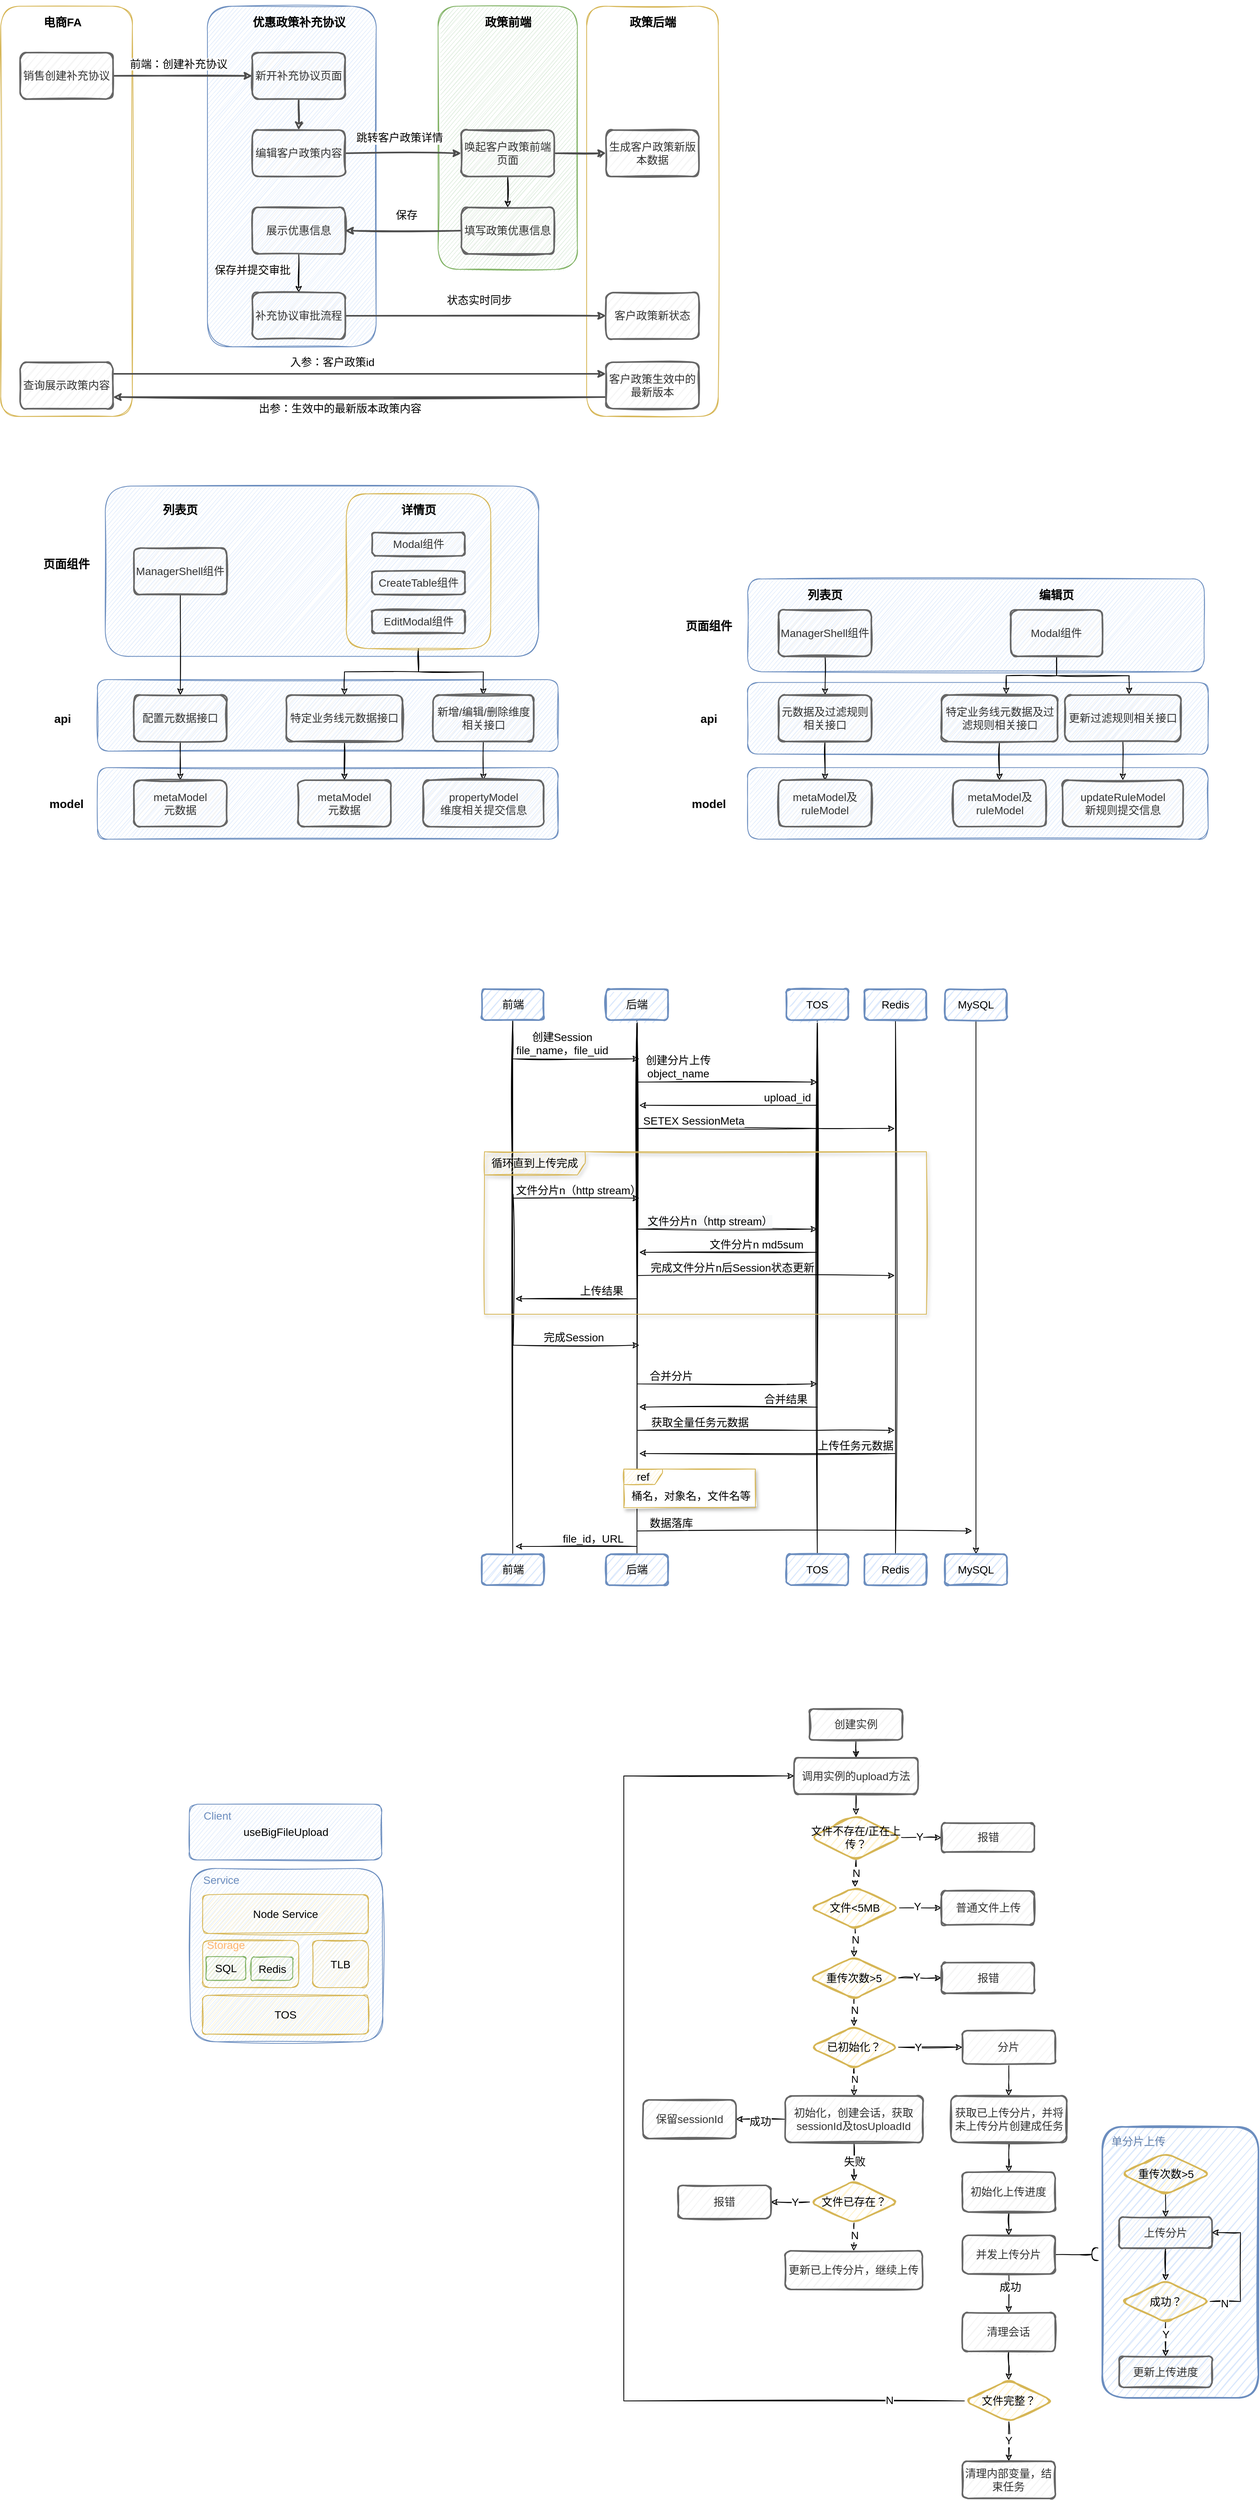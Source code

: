 <mxfile version="15.6.0" type="github">
  <diagram id="0na2FK9ZKaWJK6mzRz3_" name="Page-1">
    <mxGraphModel dx="1022" dy="655" grid="1" gridSize="10" guides="1" tooltips="1" connect="1" arrows="1" fold="1" page="1" pageScale="1" pageWidth="827" pageHeight="1169" math="0" shadow="0">
      <root>
        <mxCell id="0" />
        <mxCell id="1" parent="0" />
        <mxCell id="zPHa5L7n-QAAad8vwNJH-73" value="" style="whiteSpace=wrap;html=1;rounded=1;shadow=0;strokeColor=#6c8ebf;strokeWidth=2;fillColor=#dae8fc;glass=0;sketch=1;" vertex="1" parent="1">
          <mxGeometry x="1468.25" y="2790" width="201.75" height="350" as="geometry" />
        </mxCell>
        <mxCell id="-yKG2ASMrhDLIxsLVO1x-36" value="" style="rounded=1;whiteSpace=wrap;html=1;shadow=0;glass=0;sketch=1;fontSize=14;strokeColor=#6c8ebf;strokeWidth=1;fillColor=#dae8fc;verticalAlign=middle;" parent="1" vertex="1">
          <mxGeometry x="170" y="1033.75" width="595" height="92.5" as="geometry" />
        </mxCell>
        <mxCell id="-yKG2ASMrhDLIxsLVO1x-35" value="" style="rounded=1;whiteSpace=wrap;html=1;shadow=0;glass=0;sketch=1;fontSize=14;strokeColor=#6c8ebf;strokeWidth=1;fillColor=#dae8fc;verticalAlign=middle;" parent="1" vertex="1">
          <mxGeometry x="170" y="920" width="595" height="92.5" as="geometry" />
        </mxCell>
        <mxCell id="-yKG2ASMrhDLIxsLVO1x-29" value="" style="rounded=1;whiteSpace=wrap;html=1;shadow=0;glass=0;sketch=1;fontSize=14;strokeColor=#6c8ebf;strokeWidth=1;fillColor=#dae8fc;verticalAlign=middle;" parent="1" vertex="1">
          <mxGeometry x="180" y="670" width="560" height="220" as="geometry" />
        </mxCell>
        <mxCell id="yc4K2lOR0FiwMJwIo9YE-66" value="" style="rounded=1;whiteSpace=wrap;html=1;shadow=0;glass=0;sketch=1;fontSize=14;strokeColor=#82b366;strokeWidth=1;fillColor=#d5e8d4;verticalAlign=middle;" parent="1" vertex="1">
          <mxGeometry x="610" y="50" width="180" height="340" as="geometry" />
        </mxCell>
        <mxCell id="yc4K2lOR0FiwMJwIo9YE-68" value="" style="rounded=1;whiteSpace=wrap;html=1;shadow=0;glass=0;sketch=1;fontSize=14;strokeColor=#d6b656;strokeWidth=1;fillColor=none;verticalAlign=middle;" parent="1" vertex="1">
          <mxGeometry x="802" y="50" width="170" height="530" as="geometry" />
        </mxCell>
        <mxCell id="yc4K2lOR0FiwMJwIo9YE-63" value="" style="rounded=1;whiteSpace=wrap;html=1;shadow=0;glass=0;sketch=1;fontSize=14;strokeColor=#6c8ebf;strokeWidth=1;fillColor=#dae8fc;verticalAlign=middle;" parent="1" vertex="1">
          <mxGeometry x="312" y="50" width="218" height="440" as="geometry" />
        </mxCell>
        <mxCell id="yc4K2lOR0FiwMJwIo9YE-59" value="" style="rounded=1;whiteSpace=wrap;html=1;shadow=0;glass=0;sketch=1;fontSize=14;strokeColor=#d6b656;strokeWidth=1;fillColor=none;verticalAlign=middle;" parent="1" vertex="1">
          <mxGeometry x="45" y="50" width="170" height="530" as="geometry" />
        </mxCell>
        <mxCell id="yc4K2lOR0FiwMJwIo9YE-32" style="edgeStyle=orthogonalEdgeStyle;rounded=1;sketch=1;orthogonalLoop=1;jettySize=auto;html=1;shadow=0;fontSize=14;strokeWidth=2;strokeColor=#4D4D4D;" parent="1" source="yc4K2lOR0FiwMJwIo9YE-10" target="yc4K2lOR0FiwMJwIo9YE-12" edge="1">
          <mxGeometry relative="1" as="geometry" />
        </mxCell>
        <mxCell id="yc4K2lOR0FiwMJwIo9YE-10" value="&lt;font style=&quot;font-size: 14px&quot;&gt;销售创建补充协议&lt;/font&gt;" style="rounded=1;whiteSpace=wrap;html=1;sketch=1;glass=0;shadow=0;fillColor=#f5f5f5;strokeColor=#666666;fontColor=#333333;strokeWidth=2;" parent="1" vertex="1">
          <mxGeometry x="70" y="110" width="120" height="60" as="geometry" />
        </mxCell>
        <mxCell id="yc4K2lOR0FiwMJwIo9YE-34" value="" style="edgeStyle=orthogonalEdgeStyle;rounded=1;sketch=1;orthogonalLoop=1;jettySize=auto;html=1;shadow=0;fontSize=14;strokeColor=#4D4D4D;strokeWidth=2;" parent="1" source="yc4K2lOR0FiwMJwIo9YE-12" target="yc4K2lOR0FiwMJwIo9YE-13" edge="1">
          <mxGeometry relative="1" as="geometry" />
        </mxCell>
        <mxCell id="yc4K2lOR0FiwMJwIo9YE-12" value="&lt;font style=&quot;font-size: 14px&quot;&gt;新开补充协议页面&lt;/font&gt;" style="rounded=1;whiteSpace=wrap;html=1;sketch=1;glass=0;shadow=0;fillColor=#f5f5f5;strokeColor=#666666;fontColor=#333333;strokeWidth=2;" parent="1" vertex="1">
          <mxGeometry x="370" y="110" width="120" height="60" as="geometry" />
        </mxCell>
        <mxCell id="yc4K2lOR0FiwMJwIo9YE-37" style="edgeStyle=orthogonalEdgeStyle;rounded=1;sketch=1;orthogonalLoop=1;jettySize=auto;html=1;entryX=0;entryY=0.5;entryDx=0;entryDy=0;shadow=0;fontSize=14;strokeWidth=2;strokeColor=#4D4D4D;" parent="1" source="yc4K2lOR0FiwMJwIo9YE-13" target="yc4K2lOR0FiwMJwIo9YE-21" edge="1">
          <mxGeometry relative="1" as="geometry" />
        </mxCell>
        <mxCell id="yc4K2lOR0FiwMJwIo9YE-13" value="&lt;span style=&quot;font-size: 14px&quot;&gt;编辑客户政策内容&lt;/span&gt;" style="rounded=1;whiteSpace=wrap;html=1;sketch=1;glass=0;shadow=0;fillColor=#f5f5f5;strokeColor=#666666;fontColor=#333333;strokeWidth=2;" parent="1" vertex="1">
          <mxGeometry x="370" y="210" width="120" height="60" as="geometry" />
        </mxCell>
        <mxCell id="yc4K2lOR0FiwMJwIo9YE-19" value="" style="edgeStyle=orthogonalEdgeStyle;rounded=0;sketch=1;orthogonalLoop=1;jettySize=auto;html=1;shadow=0;" parent="1" source="yc4K2lOR0FiwMJwIo9YE-14" target="yc4K2lOR0FiwMJwIo9YE-18" edge="1">
          <mxGeometry relative="1" as="geometry" />
        </mxCell>
        <mxCell id="yc4K2lOR0FiwMJwIo9YE-42" value="保存并提交审批" style="edgeLabel;html=1;align=center;verticalAlign=middle;resizable=0;points=[];fontSize=14;horizontal=1;" parent="yc4K2lOR0FiwMJwIo9YE-19" vertex="1" connectable="0">
          <mxGeometry x="-0.1" y="2" relative="1" as="geometry">
            <mxPoint x="-62" y="-2" as="offset" />
          </mxGeometry>
        </mxCell>
        <mxCell id="yc4K2lOR0FiwMJwIo9YE-14" value="&lt;span style=&quot;font-size: 14px&quot;&gt;展示优惠信息&lt;/span&gt;" style="rounded=1;whiteSpace=wrap;html=1;sketch=1;glass=0;shadow=0;fillColor=#f5f5f5;strokeColor=#666666;fontColor=#333333;strokeWidth=2;" parent="1" vertex="1">
          <mxGeometry x="370" y="310" width="120" height="60" as="geometry" />
        </mxCell>
        <mxCell id="yc4K2lOR0FiwMJwIo9YE-48" value="状态实时同步" style="edgeStyle=orthogonalEdgeStyle;rounded=1;sketch=1;orthogonalLoop=1;jettySize=auto;html=1;entryX=0;entryY=0.5;entryDx=0;entryDy=0;shadow=0;fontSize=14;strokeWidth=2;strokeColor=#4D4D4D;" parent="1" source="yc4K2lOR0FiwMJwIo9YE-18" target="yc4K2lOR0FiwMJwIo9YE-46" edge="1">
          <mxGeometry x="0.027" y="20" relative="1" as="geometry">
            <mxPoint as="offset" />
          </mxGeometry>
        </mxCell>
        <mxCell id="yc4K2lOR0FiwMJwIo9YE-18" value="&lt;font style=&quot;font-size: 14px&quot;&gt;补充协议审批流程&lt;/font&gt;" style="rounded=1;whiteSpace=wrap;html=1;sketch=1;glass=0;shadow=0;fillColor=#f5f5f5;strokeColor=#666666;fontColor=#333333;strokeWidth=2;" parent="1" vertex="1">
          <mxGeometry x="370" y="420" width="120" height="60" as="geometry" />
        </mxCell>
        <mxCell id="yc4K2lOR0FiwMJwIo9YE-26" value="" style="edgeStyle=orthogonalEdgeStyle;rounded=1;sketch=1;orthogonalLoop=1;jettySize=auto;html=1;shadow=0;fontSize=14;strokeWidth=2;strokeColor=#4D4D4D;" parent="1" source="yc4K2lOR0FiwMJwIo9YE-21" target="yc4K2lOR0FiwMJwIo9YE-25" edge="1">
          <mxGeometry relative="1" as="geometry" />
        </mxCell>
        <mxCell id="yc4K2lOR0FiwMJwIo9YE-36" value="" style="edgeStyle=orthogonalEdgeStyle;rounded=0;sketch=1;orthogonalLoop=1;jettySize=auto;html=1;shadow=0;fontSize=14;" parent="1" source="yc4K2lOR0FiwMJwIo9YE-21" target="yc4K2lOR0FiwMJwIo9YE-35" edge="1">
          <mxGeometry relative="1" as="geometry" />
        </mxCell>
        <mxCell id="yc4K2lOR0FiwMJwIo9YE-21" value="&lt;font style=&quot;font-size: 14px&quot;&gt;唤起客户政策前端页面&lt;/font&gt;" style="rounded=1;whiteSpace=wrap;html=1;sketch=1;glass=0;shadow=0;fillColor=#f5f5f5;strokeColor=#666666;fontColor=#333333;strokeWidth=2;" parent="1" vertex="1">
          <mxGeometry x="640" y="210" width="120" height="60" as="geometry" />
        </mxCell>
        <mxCell id="yc4K2lOR0FiwMJwIo9YE-25" value="&lt;font style=&quot;font-size: 14px&quot;&gt;生成客户政策新版本数据&lt;/font&gt;" style="rounded=1;whiteSpace=wrap;html=1;sketch=1;glass=0;shadow=0;fillColor=#f5f5f5;strokeColor=#666666;fontColor=#333333;strokeWidth=2;" parent="1" vertex="1">
          <mxGeometry x="827" y="210" width="120" height="60" as="geometry" />
        </mxCell>
        <mxCell id="yc4K2lOR0FiwMJwIo9YE-33" value="&lt;span style=&quot;color: rgb(0 , 0 , 0) ; font-family: &amp;#34;helvetica&amp;#34; ; font-size: 14px ; font-style: normal ; font-weight: 400 ; letter-spacing: normal ; text-align: center ; text-indent: 0px ; text-transform: none ; word-spacing: 0px ; background-color: rgb(255 , 255 , 255) ; display: inline ; float: none&quot;&gt;前端：创建补充协议&lt;/span&gt;" style="text;whiteSpace=wrap;html=1;fontSize=14;" parent="1" vertex="1">
          <mxGeometry x="210" y="110" width="180" height="30" as="geometry" />
        </mxCell>
        <mxCell id="yc4K2lOR0FiwMJwIo9YE-39" style="edgeStyle=orthogonalEdgeStyle;rounded=1;sketch=1;orthogonalLoop=1;jettySize=auto;html=1;entryX=1;entryY=0.5;entryDx=0;entryDy=0;shadow=0;fontSize=14;strokeWidth=2;strokeColor=#4D4D4D;" parent="1" source="yc4K2lOR0FiwMJwIo9YE-35" target="yc4K2lOR0FiwMJwIo9YE-14" edge="1">
          <mxGeometry relative="1" as="geometry" />
        </mxCell>
        <mxCell id="yc4K2lOR0FiwMJwIo9YE-41" value="保存" style="edgeLabel;html=1;align=center;verticalAlign=middle;resizable=0;points=[];fontSize=14;" parent="yc4K2lOR0FiwMJwIo9YE-39" vertex="1" connectable="0">
          <mxGeometry x="-0.129" relative="1" as="geometry">
            <mxPoint x="-6" y="-20" as="offset" />
          </mxGeometry>
        </mxCell>
        <mxCell id="yc4K2lOR0FiwMJwIo9YE-35" value="&lt;font style=&quot;font-size: 14px&quot;&gt;填写政策优惠信息&lt;/font&gt;" style="rounded=1;whiteSpace=wrap;html=1;sketch=1;glass=0;shadow=0;fillColor=#f5f5f5;strokeColor=#666666;fontColor=#333333;strokeWidth=2;" parent="1" vertex="1">
          <mxGeometry x="640" y="310" width="120" height="60" as="geometry" />
        </mxCell>
        <mxCell id="yc4K2lOR0FiwMJwIo9YE-38" value="跳转客户政策详情" style="edgeLabel;html=1;align=center;verticalAlign=middle;resizable=0;points=[];fontSize=14;" parent="1" vertex="1" connectable="0">
          <mxGeometry x="560" y="220" as="geometry" />
        </mxCell>
        <mxCell id="yc4K2lOR0FiwMJwIo9YE-53" style="edgeStyle=orthogonalEdgeStyle;rounded=1;sketch=1;jumpStyle=none;orthogonalLoop=1;jettySize=auto;html=1;exitX=1;exitY=0.25;exitDx=0;exitDy=0;entryX=0;entryY=0.25;entryDx=0;entryDy=0;shadow=0;fontSize=14;strokeColor=#4D4D4D;strokeWidth=2;" parent="1" source="yc4K2lOR0FiwMJwIo9YE-44" target="yc4K2lOR0FiwMJwIo9YE-45" edge="1">
          <mxGeometry relative="1" as="geometry" />
        </mxCell>
        <mxCell id="yc4K2lOR0FiwMJwIo9YE-55" value="入参：客户政策id" style="edgeLabel;html=1;align=center;verticalAlign=middle;resizable=0;points=[];fontSize=14;" parent="yc4K2lOR0FiwMJwIo9YE-53" vertex="1" connectable="0">
          <mxGeometry x="-0.171" y="4" relative="1" as="geometry">
            <mxPoint x="19" y="-11" as="offset" />
          </mxGeometry>
        </mxCell>
        <mxCell id="yc4K2lOR0FiwMJwIo9YE-44" value="&lt;font style=&quot;font-size: 14px&quot;&gt;查询展示政策内容&lt;/font&gt;" style="rounded=1;whiteSpace=wrap;html=1;sketch=1;glass=0;shadow=0;fillColor=#f5f5f5;strokeColor=#666666;fontColor=#333333;strokeWidth=2;" parent="1" vertex="1">
          <mxGeometry x="70" y="510" width="120" height="60" as="geometry" />
        </mxCell>
        <mxCell id="yc4K2lOR0FiwMJwIo9YE-54" style="edgeStyle=orthogonalEdgeStyle;rounded=1;sketch=1;jumpStyle=none;orthogonalLoop=1;jettySize=auto;html=1;exitX=0;exitY=0.75;exitDx=0;exitDy=0;entryX=1;entryY=0.75;entryDx=0;entryDy=0;shadow=0;fontSize=14;strokeColor=#4D4D4D;strokeWidth=2;" parent="1" source="yc4K2lOR0FiwMJwIo9YE-45" target="yc4K2lOR0FiwMJwIo9YE-44" edge="1">
          <mxGeometry relative="1" as="geometry" />
        </mxCell>
        <mxCell id="yc4K2lOR0FiwMJwIo9YE-56" value="出参：生效中的最新版本政策内容" style="edgeLabel;html=1;align=center;verticalAlign=middle;resizable=0;points=[];fontSize=14;" parent="yc4K2lOR0FiwMJwIo9YE-54" vertex="1" connectable="0">
          <mxGeometry x="0.148" y="2" relative="1" as="geometry">
            <mxPoint x="21" y="13" as="offset" />
          </mxGeometry>
        </mxCell>
        <mxCell id="yc4K2lOR0FiwMJwIo9YE-45" value="&lt;span style=&quot;font-size: 14px&quot;&gt;客户政策生效中的最新版本&lt;/span&gt;" style="rounded=1;whiteSpace=wrap;html=1;sketch=1;glass=0;shadow=0;fillColor=#f5f5f5;strokeColor=#666666;fontColor=#333333;strokeWidth=2;" parent="1" vertex="1">
          <mxGeometry x="827" y="510" width="120" height="60" as="geometry" />
        </mxCell>
        <mxCell id="yc4K2lOR0FiwMJwIo9YE-46" value="&lt;font style=&quot;font-size: 14px&quot;&gt;客户政策新状态&lt;/font&gt;" style="rounded=1;whiteSpace=wrap;html=1;sketch=1;glass=0;shadow=0;fillColor=#f5f5f5;strokeColor=#666666;fontColor=#333333;strokeWidth=2;" parent="1" vertex="1">
          <mxGeometry x="827" y="420" width="120" height="60" as="geometry" />
        </mxCell>
        <mxCell id="yc4K2lOR0FiwMJwIo9YE-62" value="&lt;h4&gt;&lt;font style=&quot;font-size: 15px&quot;&gt;电商FA&lt;/font&gt;&lt;/h4&gt;" style="text;html=1;strokeColor=none;fillColor=none;align=center;verticalAlign=middle;whiteSpace=wrap;rounded=0;shadow=0;glass=0;sketch=1;fontSize=14;" parent="1" vertex="1">
          <mxGeometry x="85" y="60" width="80" height="20" as="geometry" />
        </mxCell>
        <mxCell id="yc4K2lOR0FiwMJwIo9YE-64" value="&lt;h4&gt;&lt;font style=&quot;font-size: 15px&quot;&gt;优惠政策补充协议&lt;/font&gt;&lt;/h4&gt;" style="text;html=1;strokeColor=none;fillColor=none;align=center;verticalAlign=middle;whiteSpace=wrap;rounded=0;shadow=0;glass=0;sketch=1;fontSize=14;" parent="1" vertex="1">
          <mxGeometry x="368.5" y="60" width="123" height="20" as="geometry" />
        </mxCell>
        <mxCell id="yc4K2lOR0FiwMJwIo9YE-69" value="&lt;h4&gt;&lt;font style=&quot;font-size: 15px&quot;&gt;政策前端&lt;/font&gt;&lt;/h4&gt;" style="text;html=1;strokeColor=none;fillColor=none;align=center;verticalAlign=middle;whiteSpace=wrap;rounded=0;shadow=0;glass=0;sketch=1;fontSize=14;" parent="1" vertex="1">
          <mxGeometry x="638.5" y="60" width="123" height="20" as="geometry" />
        </mxCell>
        <mxCell id="yc4K2lOR0FiwMJwIo9YE-70" value="&lt;h4&gt;&lt;font style=&quot;font-size: 15px&quot;&gt;政策后端&lt;/font&gt;&lt;/h4&gt;" style="text;html=1;strokeColor=none;fillColor=none;align=center;verticalAlign=middle;whiteSpace=wrap;rounded=0;shadow=0;glass=0;sketch=1;fontSize=14;" parent="1" vertex="1">
          <mxGeometry x="825.5" y="60" width="123" height="20" as="geometry" />
        </mxCell>
        <mxCell id="yc4K2lOR0FiwMJwIo9YE-72" style="edgeStyle=orthogonalEdgeStyle;rounded=1;sketch=1;jumpStyle=none;orthogonalLoop=1;jettySize=auto;html=1;exitX=0.5;exitY=1;exitDx=0;exitDy=0;shadow=0;fontSize=14;strokeColor=#4D4D4D;strokeWidth=2;" parent="1" source="yc4K2lOR0FiwMJwIo9YE-69" target="yc4K2lOR0FiwMJwIo9YE-69" edge="1">
          <mxGeometry relative="1" as="geometry" />
        </mxCell>
        <mxCell id="-yKG2ASMrhDLIxsLVO1x-25" style="edgeStyle=orthogonalEdgeStyle;rounded=0;sketch=1;orthogonalLoop=1;jettySize=auto;html=1;entryX=0.5;entryY=0;entryDx=0;entryDy=0;" parent="1" source="-yKG2ASMrhDLIxsLVO1x-1" target="-yKG2ASMrhDLIxsLVO1x-8" edge="1">
          <mxGeometry relative="1" as="geometry" />
        </mxCell>
        <mxCell id="-yKG2ASMrhDLIxsLVO1x-1" value="&lt;span style=&quot;font-size: 14px&quot;&gt;ManagerShell组件&lt;/span&gt;" style="rounded=1;whiteSpace=wrap;html=1;sketch=1;glass=0;shadow=0;fillColor=#f5f5f5;strokeColor=#666666;fontColor=#333333;strokeWidth=2;" parent="1" vertex="1">
          <mxGeometry x="217" y="750" width="120" height="60" as="geometry" />
        </mxCell>
        <mxCell id="-yKG2ASMrhDLIxsLVO1x-21" style="edgeStyle=orthogonalEdgeStyle;rounded=0;orthogonalLoop=1;jettySize=auto;html=1;entryX=0.5;entryY=0;entryDx=0;entryDy=0;sketch=1;" parent="1" source="-yKG2ASMrhDLIxsLVO1x-2" target="-yKG2ASMrhDLIxsLVO1x-9" edge="1">
          <mxGeometry relative="1" as="geometry" />
        </mxCell>
        <mxCell id="-yKG2ASMrhDLIxsLVO1x-22" style="edgeStyle=orthogonalEdgeStyle;rounded=0;sketch=1;orthogonalLoop=1;jettySize=auto;html=1;entryX=0.5;entryY=0;entryDx=0;entryDy=0;" parent="1" source="-yKG2ASMrhDLIxsLVO1x-2" target="-yKG2ASMrhDLIxsLVO1x-12" edge="1">
          <mxGeometry relative="1" as="geometry" />
        </mxCell>
        <mxCell id="-yKG2ASMrhDLIxsLVO1x-2" value="" style="rounded=1;whiteSpace=wrap;html=1;shadow=0;glass=0;sketch=1;fontSize=14;strokeColor=#d6b656;strokeWidth=1;fillColor=none;verticalAlign=middle;" parent="1" vertex="1">
          <mxGeometry x="491.5" y="680" width="186.5" height="200" as="geometry" />
        </mxCell>
        <mxCell id="-yKG2ASMrhDLIxsLVO1x-3" value="&lt;h4&gt;&lt;font style=&quot;font-size: 15px&quot;&gt;列表页&lt;/font&gt;&lt;/h4&gt;" style="text;html=1;strokeColor=none;fillColor=none;align=center;verticalAlign=middle;whiteSpace=wrap;rounded=0;shadow=0;glass=0;sketch=1;fontSize=14;" parent="1" vertex="1">
          <mxGeometry x="237" y="690" width="80" height="20" as="geometry" />
        </mxCell>
        <mxCell id="-yKG2ASMrhDLIxsLVO1x-4" value="&lt;span style=&quot;font-size: 14px&quot;&gt;Modal组件&lt;/span&gt;" style="rounded=1;whiteSpace=wrap;html=1;sketch=1;glass=0;shadow=0;fillColor=#f5f5f5;strokeColor=#666666;fontColor=#333333;strokeWidth=2;" parent="1" vertex="1">
          <mxGeometry x="524.75" y="730" width="120" height="30" as="geometry" />
        </mxCell>
        <mxCell id="-yKG2ASMrhDLIxsLVO1x-5" value="&lt;h4&gt;&lt;font style=&quot;font-size: 15px&quot;&gt;详情页&lt;/font&gt;&lt;/h4&gt;" style="text;html=1;strokeColor=none;fillColor=none;align=center;verticalAlign=middle;whiteSpace=wrap;rounded=0;shadow=0;glass=0;sketch=1;fontSize=14;" parent="1" vertex="1">
          <mxGeometry x="544.75" y="690" width="80" height="20" as="geometry" />
        </mxCell>
        <mxCell id="-yKG2ASMrhDLIxsLVO1x-6" value="&lt;span style=&quot;font-size: 14px&quot;&gt;CreateTable组件&lt;/span&gt;" style="rounded=1;whiteSpace=wrap;html=1;sketch=1;glass=0;shadow=0;fillColor=#f5f5f5;strokeColor=#666666;fontColor=#333333;strokeWidth=2;" parent="1" vertex="1">
          <mxGeometry x="524.75" y="780" width="120" height="30" as="geometry" />
        </mxCell>
        <mxCell id="-yKG2ASMrhDLIxsLVO1x-7" value="&lt;span style=&quot;font-size: 14px&quot;&gt;EditModal组件&lt;/span&gt;" style="rounded=1;whiteSpace=wrap;html=1;sketch=1;glass=0;shadow=0;fillColor=#f5f5f5;strokeColor=#666666;fontColor=#333333;strokeWidth=2;" parent="1" vertex="1">
          <mxGeometry x="524.75" y="830" width="120" height="30" as="geometry" />
        </mxCell>
        <mxCell id="-yKG2ASMrhDLIxsLVO1x-28" style="edgeStyle=orthogonalEdgeStyle;rounded=0;sketch=1;orthogonalLoop=1;jettySize=auto;html=1;entryX=0.5;entryY=0;entryDx=0;entryDy=0;" parent="1" source="-yKG2ASMrhDLIxsLVO1x-8" target="-yKG2ASMrhDLIxsLVO1x-14" edge="1">
          <mxGeometry relative="1" as="geometry" />
        </mxCell>
        <mxCell id="-yKG2ASMrhDLIxsLVO1x-8" value="&lt;span style=&quot;font-size: 14px&quot;&gt;配置元数据接口&lt;/span&gt;" style="rounded=1;whiteSpace=wrap;html=1;sketch=1;glass=0;shadow=0;fillColor=#f5f5f5;strokeColor=#666666;fontColor=#333333;strokeWidth=2;" parent="1" vertex="1">
          <mxGeometry x="217" y="940" width="120" height="60" as="geometry" />
        </mxCell>
        <mxCell id="-yKG2ASMrhDLIxsLVO1x-23" style="edgeStyle=orthogonalEdgeStyle;rounded=0;sketch=1;orthogonalLoop=1;jettySize=auto;html=1;entryX=0.5;entryY=0;entryDx=0;entryDy=0;" parent="1" source="-yKG2ASMrhDLIxsLVO1x-9" target="-yKG2ASMrhDLIxsLVO1x-16" edge="1">
          <mxGeometry relative="1" as="geometry" />
        </mxCell>
        <mxCell id="-yKG2ASMrhDLIxsLVO1x-9" value="&lt;span style=&quot;font-size: 14px&quot;&gt;特定业务线元数据接口&lt;/span&gt;" style="rounded=1;whiteSpace=wrap;html=1;sketch=1;glass=0;shadow=0;fillColor=#f5f5f5;strokeColor=#666666;fontColor=#333333;strokeWidth=2;" parent="1" vertex="1">
          <mxGeometry x="414" y="940" width="150" height="60" as="geometry" />
        </mxCell>
        <mxCell id="-yKG2ASMrhDLIxsLVO1x-24" style="edgeStyle=orthogonalEdgeStyle;rounded=0;sketch=1;orthogonalLoop=1;jettySize=auto;html=1;entryX=0.5;entryY=0;entryDx=0;entryDy=0;" parent="1" source="-yKG2ASMrhDLIxsLVO1x-12" target="-yKG2ASMrhDLIxsLVO1x-17" edge="1">
          <mxGeometry relative="1" as="geometry" />
        </mxCell>
        <mxCell id="-yKG2ASMrhDLIxsLVO1x-12" value="&lt;span style=&quot;font-size: 14px&quot;&gt;新增/编辑/删除维度相关接口&lt;/span&gt;" style="rounded=1;whiteSpace=wrap;html=1;sketch=1;glass=0;shadow=0;fillColor=#f5f5f5;strokeColor=#666666;fontColor=#333333;strokeWidth=2;" parent="1" vertex="1">
          <mxGeometry x="603.5" y="940" width="130" height="60" as="geometry" />
        </mxCell>
        <mxCell id="-yKG2ASMrhDLIxsLVO1x-14" value="&lt;span style=&quot;font-size: 14px&quot;&gt;metaModel&lt;br&gt;元数据&lt;br&gt;&lt;/span&gt;" style="rounded=1;whiteSpace=wrap;html=1;sketch=1;glass=0;shadow=0;fillColor=#f5f5f5;strokeColor=#666666;fontColor=#333333;strokeWidth=2;" parent="1" vertex="1">
          <mxGeometry x="217" y="1050" width="120" height="60" as="geometry" />
        </mxCell>
        <mxCell id="-yKG2ASMrhDLIxsLVO1x-16" value="&lt;span style=&quot;font-size: 14px&quot;&gt;metaModel&lt;br&gt;元数据&lt;br&gt;&lt;/span&gt;" style="rounded=1;whiteSpace=wrap;html=1;sketch=1;glass=0;shadow=0;fillColor=#f5f5f5;strokeColor=#666666;fontColor=#333333;strokeWidth=2;" parent="1" vertex="1">
          <mxGeometry x="429" y="1050" width="120" height="60" as="geometry" />
        </mxCell>
        <mxCell id="-yKG2ASMrhDLIxsLVO1x-17" value="&lt;span style=&quot;font-size: 14px&quot;&gt;propertyModel&lt;/span&gt;&lt;span style=&quot;font-size: 14px&quot;&gt;&lt;br&gt;维度相关提交信息&lt;br&gt;&lt;/span&gt;" style="rounded=1;whiteSpace=wrap;html=1;sketch=1;glass=0;shadow=0;fillColor=#f5f5f5;strokeColor=#666666;fontColor=#333333;strokeWidth=2;" parent="1" vertex="1">
          <mxGeometry x="590.5" y="1050" width="156" height="60" as="geometry" />
        </mxCell>
        <mxCell id="-yKG2ASMrhDLIxsLVO1x-32" value="&lt;h4&gt;&lt;font style=&quot;font-size: 15px&quot;&gt;页面组件&lt;/font&gt;&lt;/h4&gt;" style="text;html=1;strokeColor=none;fillColor=none;align=center;verticalAlign=middle;whiteSpace=wrap;rounded=0;shadow=0;glass=0;sketch=1;fontSize=14;" parent="1" vertex="1">
          <mxGeometry x="90" y="760" width="80" height="20" as="geometry" />
        </mxCell>
        <mxCell id="-yKG2ASMrhDLIxsLVO1x-33" value="&lt;h4&gt;&lt;font style=&quot;font-size: 15px&quot;&gt;api&lt;/font&gt;&lt;/h4&gt;" style="text;html=1;strokeColor=none;fillColor=none;align=center;verticalAlign=middle;whiteSpace=wrap;rounded=0;shadow=0;glass=0;sketch=1;fontSize=14;" parent="1" vertex="1">
          <mxGeometry x="85" y="960" width="80" height="20" as="geometry" />
        </mxCell>
        <mxCell id="-yKG2ASMrhDLIxsLVO1x-34" value="&lt;h4&gt;&lt;font style=&quot;font-size: 15px&quot;&gt;model&lt;/font&gt;&lt;/h4&gt;" style="text;html=1;strokeColor=none;fillColor=none;align=center;verticalAlign=middle;whiteSpace=wrap;rounded=0;shadow=0;glass=0;sketch=1;fontSize=14;" parent="1" vertex="1">
          <mxGeometry x="90" y="1070" width="80" height="20" as="geometry" />
        </mxCell>
        <mxCell id="-yKG2ASMrhDLIxsLVO1x-37" value="" style="rounded=1;whiteSpace=wrap;html=1;shadow=0;glass=0;sketch=1;fontSize=14;strokeColor=#6c8ebf;strokeWidth=1;fillColor=#dae8fc;verticalAlign=middle;" parent="1" vertex="1">
          <mxGeometry x="1010" y="1033.75" width="595" height="92.5" as="geometry" />
        </mxCell>
        <mxCell id="-yKG2ASMrhDLIxsLVO1x-38" value="" style="rounded=1;whiteSpace=wrap;html=1;shadow=0;glass=0;sketch=1;fontSize=14;strokeColor=#6c8ebf;strokeWidth=1;fillColor=#dae8fc;verticalAlign=middle;" parent="1" vertex="1">
          <mxGeometry x="1010" y="923.75" width="595" height="92.5" as="geometry" />
        </mxCell>
        <mxCell id="-yKG2ASMrhDLIxsLVO1x-39" value="" style="rounded=1;whiteSpace=wrap;html=1;shadow=0;glass=0;sketch=1;fontSize=14;strokeColor=#6c8ebf;strokeWidth=1;fillColor=#dae8fc;verticalAlign=middle;" parent="1" vertex="1">
          <mxGeometry x="1010" y="790" width="590" height="120" as="geometry" />
        </mxCell>
        <mxCell id="-yKG2ASMrhDLIxsLVO1x-40" style="edgeStyle=orthogonalEdgeStyle;rounded=0;sketch=1;orthogonalLoop=1;jettySize=auto;html=1;entryX=0.5;entryY=0;entryDx=0;entryDy=0;" parent="1" source="-yKG2ASMrhDLIxsLVO1x-41" target="-yKG2ASMrhDLIxsLVO1x-51" edge="1">
          <mxGeometry relative="1" as="geometry" />
        </mxCell>
        <mxCell id="-yKG2ASMrhDLIxsLVO1x-41" value="&lt;span style=&quot;font-size: 14px&quot;&gt;ManagerShell组件&lt;/span&gt;" style="rounded=1;whiteSpace=wrap;html=1;sketch=1;glass=0;shadow=0;fillColor=#f5f5f5;strokeColor=#666666;fontColor=#333333;strokeWidth=2;" parent="1" vertex="1">
          <mxGeometry x="1050" y="830" width="120" height="60" as="geometry" />
        </mxCell>
        <mxCell id="-yKG2ASMrhDLIxsLVO1x-45" value="&lt;h4&gt;&lt;font style=&quot;font-size: 15px&quot;&gt;列表页&lt;/font&gt;&lt;/h4&gt;" style="text;html=1;strokeColor=none;fillColor=none;align=center;verticalAlign=middle;whiteSpace=wrap;rounded=0;shadow=0;glass=0;sketch=1;fontSize=14;" parent="1" vertex="1">
          <mxGeometry x="1070" y="800" width="80" height="20" as="geometry" />
        </mxCell>
        <mxCell id="-yKG2ASMrhDLIxsLVO1x-69" style="edgeStyle=orthogonalEdgeStyle;rounded=0;sketch=1;orthogonalLoop=1;jettySize=auto;html=1;entryX=0.557;entryY=-0.017;entryDx=0;entryDy=0;entryPerimeter=0;" parent="1" source="-yKG2ASMrhDLIxsLVO1x-46" target="-yKG2ASMrhDLIxsLVO1x-53" edge="1">
          <mxGeometry relative="1" as="geometry" />
        </mxCell>
        <mxCell id="-yKG2ASMrhDLIxsLVO1x-70" style="edgeStyle=orthogonalEdgeStyle;rounded=0;sketch=1;orthogonalLoop=1;jettySize=auto;html=1;entryX=0.555;entryY=-0.017;entryDx=0;entryDy=0;entryPerimeter=0;" parent="1" source="-yKG2ASMrhDLIxsLVO1x-46" target="-yKG2ASMrhDLIxsLVO1x-68" edge="1">
          <mxGeometry relative="1" as="geometry" />
        </mxCell>
        <mxCell id="-yKG2ASMrhDLIxsLVO1x-46" value="&lt;span style=&quot;font-size: 14px&quot;&gt;Modal组件&lt;/span&gt;" style="rounded=1;whiteSpace=wrap;html=1;sketch=1;glass=0;shadow=0;fillColor=#f5f5f5;strokeColor=#666666;fontColor=#333333;strokeWidth=2;" parent="1" vertex="1">
          <mxGeometry x="1350.0" y="830" width="118.25" height="60" as="geometry" />
        </mxCell>
        <mxCell id="-yKG2ASMrhDLIxsLVO1x-47" value="&lt;h4&gt;&lt;font style=&quot;font-size: 15px&quot;&gt;编辑页&lt;/font&gt;&lt;/h4&gt;" style="text;html=1;strokeColor=none;fillColor=none;align=center;verticalAlign=middle;whiteSpace=wrap;rounded=0;shadow=0;glass=0;sketch=1;fontSize=14;" parent="1" vertex="1">
          <mxGeometry x="1369.13" y="800" width="80" height="20" as="geometry" />
        </mxCell>
        <mxCell id="-yKG2ASMrhDLIxsLVO1x-50" style="edgeStyle=orthogonalEdgeStyle;rounded=0;sketch=1;orthogonalLoop=1;jettySize=auto;html=1;entryX=0.5;entryY=0;entryDx=0;entryDy=0;" parent="1" source="-yKG2ASMrhDLIxsLVO1x-51" target="-yKG2ASMrhDLIxsLVO1x-56" edge="1">
          <mxGeometry relative="1" as="geometry" />
        </mxCell>
        <mxCell id="-yKG2ASMrhDLIxsLVO1x-51" value="&lt;span style=&quot;font-size: 14px&quot;&gt;元数据及过滤规则相关接口&lt;/span&gt;" style="rounded=1;whiteSpace=wrap;html=1;sketch=1;glass=0;shadow=0;fillColor=#f5f5f5;strokeColor=#666666;fontColor=#333333;strokeWidth=2;" parent="1" vertex="1">
          <mxGeometry x="1050" y="940" width="120" height="60" as="geometry" />
        </mxCell>
        <mxCell id="-yKG2ASMrhDLIxsLVO1x-71" style="edgeStyle=orthogonalEdgeStyle;rounded=0;sketch=1;orthogonalLoop=1;jettySize=auto;html=1;exitX=0.5;exitY=1;exitDx=0;exitDy=0;entryX=0.5;entryY=0;entryDx=0;entryDy=0;" parent="1" source="-yKG2ASMrhDLIxsLVO1x-53" target="-yKG2ASMrhDLIxsLVO1x-66" edge="1">
          <mxGeometry relative="1" as="geometry" />
        </mxCell>
        <mxCell id="-yKG2ASMrhDLIxsLVO1x-53" value="&lt;span style=&quot;font-size: 14px&quot;&gt;特定业务线元数据及过滤规则相关接口&lt;/span&gt;" style="rounded=1;whiteSpace=wrap;html=1;sketch=1;glass=0;shadow=0;fillColor=#f5f5f5;strokeColor=#666666;fontColor=#333333;strokeWidth=2;" parent="1" vertex="1">
          <mxGeometry x="1260.5" y="940" width="150" height="60" as="geometry" />
        </mxCell>
        <mxCell id="-yKG2ASMrhDLIxsLVO1x-56" value="&lt;span style=&quot;font-size: 14px&quot;&gt;metaModel及ruleModel&lt;br&gt;&lt;/span&gt;" style="rounded=1;whiteSpace=wrap;html=1;sketch=1;glass=0;shadow=0;fillColor=#f5f5f5;strokeColor=#666666;fontColor=#333333;strokeWidth=2;" parent="1" vertex="1">
          <mxGeometry x="1050" y="1050" width="120" height="60" as="geometry" />
        </mxCell>
        <mxCell id="-yKG2ASMrhDLIxsLVO1x-58" value="&lt;span style=&quot;font-size: 14px&quot;&gt;updateRuleModel&lt;br&gt;新规则&lt;/span&gt;&lt;span style=&quot;font-size: 14px&quot;&gt;提交信息&lt;br&gt;&lt;/span&gt;" style="rounded=1;whiteSpace=wrap;html=1;sketch=1;glass=0;shadow=0;fillColor=#f5f5f5;strokeColor=#666666;fontColor=#333333;strokeWidth=2;" parent="1" vertex="1">
          <mxGeometry x="1416.75" y="1050" width="156" height="60" as="geometry" />
        </mxCell>
        <mxCell id="-yKG2ASMrhDLIxsLVO1x-59" value="&lt;h4&gt;&lt;font style=&quot;font-size: 15px&quot;&gt;页面组件&lt;/font&gt;&lt;/h4&gt;" style="text;html=1;strokeColor=none;fillColor=none;align=center;verticalAlign=middle;whiteSpace=wrap;rounded=0;shadow=0;glass=0;sketch=1;fontSize=14;" parent="1" vertex="1">
          <mxGeometry x="920" y="840" width="80" height="20" as="geometry" />
        </mxCell>
        <mxCell id="-yKG2ASMrhDLIxsLVO1x-60" value="&lt;h4&gt;&lt;font style=&quot;font-size: 15px&quot;&gt;api&lt;/font&gt;&lt;/h4&gt;" style="text;html=1;strokeColor=none;fillColor=none;align=center;verticalAlign=middle;whiteSpace=wrap;rounded=0;shadow=0;glass=0;sketch=1;fontSize=14;" parent="1" vertex="1">
          <mxGeometry x="920" y="960" width="80" height="20" as="geometry" />
        </mxCell>
        <mxCell id="-yKG2ASMrhDLIxsLVO1x-61" value="&lt;h4&gt;&lt;font style=&quot;font-size: 15px&quot;&gt;model&lt;/font&gt;&lt;/h4&gt;" style="text;html=1;strokeColor=none;fillColor=none;align=center;verticalAlign=middle;whiteSpace=wrap;rounded=0;shadow=0;glass=0;sketch=1;fontSize=14;" parent="1" vertex="1">
          <mxGeometry x="920" y="1070" width="80" height="20" as="geometry" />
        </mxCell>
        <mxCell id="-yKG2ASMrhDLIxsLVO1x-66" value="&lt;span style=&quot;font-size: 14px&quot;&gt;metaModel及ruleModel&lt;br&gt;&lt;/span&gt;" style="rounded=1;whiteSpace=wrap;html=1;sketch=1;glass=0;shadow=0;fillColor=#f5f5f5;strokeColor=#666666;fontColor=#333333;strokeWidth=2;" parent="1" vertex="1">
          <mxGeometry x="1275.5" y="1050" width="120" height="60" as="geometry" />
        </mxCell>
        <mxCell id="-yKG2ASMrhDLIxsLVO1x-72" style="edgeStyle=orthogonalEdgeStyle;rounded=0;sketch=1;orthogonalLoop=1;jettySize=auto;html=1;entryX=0.5;entryY=0;entryDx=0;entryDy=0;" parent="1" source="-yKG2ASMrhDLIxsLVO1x-68" target="-yKG2ASMrhDLIxsLVO1x-58" edge="1">
          <mxGeometry relative="1" as="geometry" />
        </mxCell>
        <mxCell id="-yKG2ASMrhDLIxsLVO1x-68" value="&lt;span style=&quot;font-size: 14px&quot;&gt;更新过滤规则相关接口&lt;/span&gt;" style="rounded=1;whiteSpace=wrap;html=1;sketch=1;glass=0;shadow=0;fillColor=#f5f5f5;strokeColor=#666666;fontColor=#333333;strokeWidth=2;" parent="1" vertex="1">
          <mxGeometry x="1419.75" y="940" width="150" height="60" as="geometry" />
        </mxCell>
        <mxCell id="zPHa5L7n-QAAad8vwNJH-2" value="" style="edgeStyle=orthogonalEdgeStyle;rounded=0;orthogonalLoop=1;jettySize=auto;html=1;sketch=1;" edge="1" parent="1" source="-yKG2ASMrhDLIxsLVO1x-80" target="zPHa5L7n-QAAad8vwNJH-1">
          <mxGeometry relative="1" as="geometry" />
        </mxCell>
        <mxCell id="-yKG2ASMrhDLIxsLVO1x-80" value="&lt;span style=&quot;font-size: 14px&quot;&gt;创建实例&lt;/span&gt;" style="rounded=1;whiteSpace=wrap;html=1;sketch=1;glass=0;shadow=0;fillColor=#f5f5f5;strokeColor=#666666;fontColor=#333333;strokeWidth=2;" parent="1" vertex="1">
          <mxGeometry x="1089.99" y="2250" width="120" height="40" as="geometry" />
        </mxCell>
        <mxCell id="-yKG2ASMrhDLIxsLVO1x-112" style="edgeStyle=orthogonalEdgeStyle;rounded=0;sketch=1;orthogonalLoop=1;jettySize=auto;html=1;fontSize=14;startArrow=none;startFill=0;endArrow=none;endFill=0;" parent="1" source="-yKG2ASMrhDLIxsLVO1x-99" target="-yKG2ASMrhDLIxsLVO1x-104" edge="1">
          <mxGeometry relative="1" as="geometry" />
        </mxCell>
        <mxCell id="-yKG2ASMrhDLIxsLVO1x-114" style="edgeStyle=orthogonalEdgeStyle;rounded=0;sketch=1;orthogonalLoop=1;jettySize=auto;html=1;fontSize=14;startArrow=none;startFill=0;endArrow=classic;endFill=1;" parent="1" source="-yKG2ASMrhDLIxsLVO1x-99" edge="1">
          <mxGeometry relative="1" as="geometry">
            <mxPoint x="870" y="1410" as="targetPoint" />
            <Array as="points">
              <mxPoint x="707" y="1410" />
            </Array>
          </mxGeometry>
        </mxCell>
        <mxCell id="-yKG2ASMrhDLIxsLVO1x-115" value="创建Session&lt;br&gt;file_name，file_uid" style="edgeLabel;html=1;align=center;verticalAlign=middle;resizable=0;points=[];fontSize=14;labelBackgroundColor=none;" parent="-yKG2ASMrhDLIxsLVO1x-114" vertex="1" connectable="0">
          <mxGeometry x="0.017" y="-1" relative="1" as="geometry">
            <mxPoint x="5" y="-21" as="offset" />
          </mxGeometry>
        </mxCell>
        <mxCell id="-yKG2ASMrhDLIxsLVO1x-127" style="edgeStyle=orthogonalEdgeStyle;rounded=0;sketch=1;orthogonalLoop=1;jettySize=auto;html=1;fontSize=14;startArrow=none;startFill=0;endArrow=classic;endFill=1;" parent="1" source="-yKG2ASMrhDLIxsLVO1x-99" edge="1">
          <mxGeometry relative="1" as="geometry">
            <mxPoint x="870" y="1590" as="targetPoint" />
            <Array as="points">
              <mxPoint x="707" y="1590" />
            </Array>
          </mxGeometry>
        </mxCell>
        <mxCell id="-yKG2ASMrhDLIxsLVO1x-128" value="文件分片n（http stream）" style="edgeLabel;html=1;align=center;verticalAlign=middle;resizable=0;points=[];fontSize=14;labelBackgroundColor=none;" parent="-yKG2ASMrhDLIxsLVO1x-127" vertex="1" connectable="0">
          <mxGeometry x="0.58" y="2" relative="1" as="geometry">
            <mxPoint x="3" y="-8" as="offset" />
          </mxGeometry>
        </mxCell>
        <mxCell id="-yKG2ASMrhDLIxsLVO1x-138" style="edgeStyle=orthogonalEdgeStyle;rounded=0;sketch=1;orthogonalLoop=1;jettySize=auto;html=1;fontSize=14;startArrow=none;startFill=0;endArrow=classic;endFill=1;" parent="1" edge="1">
          <mxGeometry relative="1" as="geometry">
            <mxPoint x="870" y="1780" as="targetPoint" />
            <mxPoint x="707" y="1585" as="sourcePoint" />
            <Array as="points">
              <mxPoint x="707" y="1780" />
              <mxPoint x="870" y="1780" />
            </Array>
          </mxGeometry>
        </mxCell>
        <mxCell id="-yKG2ASMrhDLIxsLVO1x-139" value="完成Session" style="edgeLabel;html=1;align=center;verticalAlign=middle;resizable=0;points=[];fontSize=14;labelBackgroundColor=none;" parent="-yKG2ASMrhDLIxsLVO1x-138" vertex="1" connectable="0">
          <mxGeometry x="0.662" y="2" relative="1" as="geometry">
            <mxPoint x="-25" y="-8" as="offset" />
          </mxGeometry>
        </mxCell>
        <mxCell id="-yKG2ASMrhDLIxsLVO1x-99" value="&lt;font style=&quot;font-size: 14px&quot;&gt;前端&lt;/font&gt;" style="rounded=1;whiteSpace=wrap;html=1;sketch=1;glass=0;shadow=0;fillColor=#dae8fc;strokeColor=#6c8ebf;strokeWidth=2;" parent="1" vertex="1">
          <mxGeometry x="666.5" y="1320" width="80" height="40" as="geometry" />
        </mxCell>
        <mxCell id="-yKG2ASMrhDLIxsLVO1x-113" style="edgeStyle=orthogonalEdgeStyle;rounded=0;sketch=1;orthogonalLoop=1;jettySize=auto;html=1;fontSize=14;endArrow=none;endFill=0;" parent="1" source="-yKG2ASMrhDLIxsLVO1x-100" target="-yKG2ASMrhDLIxsLVO1x-105" edge="1">
          <mxGeometry relative="1" as="geometry" />
        </mxCell>
        <mxCell id="-yKG2ASMrhDLIxsLVO1x-119" style="edgeStyle=orthogonalEdgeStyle;rounded=0;sketch=1;orthogonalLoop=1;jettySize=auto;html=1;fontSize=14;startArrow=none;startFill=0;endArrow=classic;endFill=1;" parent="1" source="-yKG2ASMrhDLIxsLVO1x-100" edge="1">
          <mxGeometry relative="1" as="geometry">
            <mxPoint x="1100" y="1440" as="targetPoint" />
            <Array as="points">
              <mxPoint x="867" y="1440" />
              <mxPoint x="1100" y="1440" />
            </Array>
          </mxGeometry>
        </mxCell>
        <mxCell id="-yKG2ASMrhDLIxsLVO1x-122" value="创建分片上传&lt;br&gt;object_name" style="edgeLabel;html=1;align=center;verticalAlign=middle;resizable=0;points=[];fontSize=14;labelBackgroundColor=none;" parent="-yKG2ASMrhDLIxsLVO1x-119" vertex="1" connectable="0">
          <mxGeometry x="0.252" relative="1" as="geometry">
            <mxPoint x="-63" y="-20" as="offset" />
          </mxGeometry>
        </mxCell>
        <mxCell id="-yKG2ASMrhDLIxsLVO1x-121" style="edgeStyle=orthogonalEdgeStyle;rounded=0;sketch=1;orthogonalLoop=1;jettySize=auto;html=1;fontSize=14;startArrow=none;startFill=0;endArrow=classic;endFill=1;" parent="1" source="-yKG2ASMrhDLIxsLVO1x-100" edge="1">
          <mxGeometry relative="1" as="geometry">
            <mxPoint x="1200" y="1500" as="targetPoint" />
            <Array as="points">
              <mxPoint x="867" y="1500" />
              <mxPoint x="1100" y="1500" />
            </Array>
          </mxGeometry>
        </mxCell>
        <mxCell id="-yKG2ASMrhDLIxsLVO1x-124" value="SETEX SessionMeta" style="edgeLabel;html=1;align=center;verticalAlign=middle;resizable=0;points=[];fontSize=14;" parent="-yKG2ASMrhDLIxsLVO1x-121" vertex="1" connectable="0">
          <mxGeometry x="0.292" y="2" relative="1" as="geometry">
            <mxPoint x="-93" y="-8" as="offset" />
          </mxGeometry>
        </mxCell>
        <mxCell id="-yKG2ASMrhDLIxsLVO1x-129" style="edgeStyle=orthogonalEdgeStyle;rounded=0;sketch=1;orthogonalLoop=1;jettySize=auto;html=1;fontSize=14;startArrow=none;startFill=0;endArrow=classic;endFill=1;" parent="1" source="-yKG2ASMrhDLIxsLVO1x-100" edge="1">
          <mxGeometry relative="1" as="geometry">
            <mxPoint x="1100" y="1630" as="targetPoint" />
            <Array as="points">
              <mxPoint x="867" y="1630" />
              <mxPoint x="1100" y="1630" />
            </Array>
          </mxGeometry>
        </mxCell>
        <mxCell id="-yKG2ASMrhDLIxsLVO1x-132" value="&lt;span style=&quot;background-color: rgb(248 , 249 , 250)&quot;&gt;文件分片n（http stream）&lt;/span&gt;" style="edgeLabel;html=1;align=center;verticalAlign=middle;resizable=0;points=[];fontSize=14;" parent="-yKG2ASMrhDLIxsLVO1x-129" vertex="1" connectable="0">
          <mxGeometry x="0.469" y="3" relative="1" as="geometry">
            <mxPoint x="-6" y="-7" as="offset" />
          </mxGeometry>
        </mxCell>
        <mxCell id="-yKG2ASMrhDLIxsLVO1x-130" style="edgeStyle=orthogonalEdgeStyle;rounded=0;sketch=1;orthogonalLoop=1;jettySize=auto;html=1;fontSize=14;startArrow=none;startFill=0;endArrow=classic;endFill=1;" parent="1" source="-yKG2ASMrhDLIxsLVO1x-100" edge="1">
          <mxGeometry relative="1" as="geometry">
            <mxPoint x="1200" y="1690" as="targetPoint" />
            <Array as="points">
              <mxPoint x="867" y="1690" />
              <mxPoint x="1200" y="1690" />
            </Array>
          </mxGeometry>
        </mxCell>
        <mxCell id="-yKG2ASMrhDLIxsLVO1x-134" value="完成文件分片n后Session状态更新" style="edgeLabel;html=1;align=center;verticalAlign=middle;resizable=0;points=[];fontSize=14;labelBackgroundColor=none;" parent="-yKG2ASMrhDLIxsLVO1x-130" vertex="1" connectable="0">
          <mxGeometry x="0.366" relative="1" as="geometry">
            <mxPoint y="-10" as="offset" />
          </mxGeometry>
        </mxCell>
        <mxCell id="-yKG2ASMrhDLIxsLVO1x-136" style="edgeStyle=orthogonalEdgeStyle;rounded=0;sketch=1;orthogonalLoop=1;jettySize=auto;html=1;fontSize=14;startArrow=none;startFill=0;endArrow=classic;endFill=1;" parent="1" source="-yKG2ASMrhDLIxsLVO1x-100" edge="1">
          <mxGeometry relative="1" as="geometry">
            <mxPoint x="710" y="1720" as="targetPoint" />
            <Array as="points">
              <mxPoint x="867" y="1720" />
              <mxPoint x="710" y="1720" />
            </Array>
          </mxGeometry>
        </mxCell>
        <mxCell id="-yKG2ASMrhDLIxsLVO1x-137" value="上传结果" style="edgeLabel;html=1;align=center;verticalAlign=middle;resizable=0;points=[];fontSize=14;labelBackgroundColor=none;" parent="-yKG2ASMrhDLIxsLVO1x-136" vertex="1" connectable="0">
          <mxGeometry x="0.708" y="1" relative="1" as="geometry">
            <mxPoint x="35" y="-11" as="offset" />
          </mxGeometry>
        </mxCell>
        <mxCell id="-yKG2ASMrhDLIxsLVO1x-140" style="edgeStyle=orthogonalEdgeStyle;rounded=0;sketch=1;orthogonalLoop=1;jettySize=auto;html=1;fontSize=14;startArrow=none;startFill=0;endArrow=classic;endFill=1;" parent="1" source="-yKG2ASMrhDLIxsLVO1x-100" edge="1">
          <mxGeometry relative="1" as="geometry">
            <mxPoint x="1100.0" y="1830" as="targetPoint" />
            <Array as="points">
              <mxPoint x="867" y="1830" />
            </Array>
          </mxGeometry>
        </mxCell>
        <mxCell id="-yKG2ASMrhDLIxsLVO1x-142" value="合并分片" style="edgeLabel;html=1;align=center;verticalAlign=middle;resizable=0;points=[];fontSize=14;labelBackgroundColor=none;" parent="-yKG2ASMrhDLIxsLVO1x-140" vertex="1" connectable="0">
          <mxGeometry x="0.7" relative="1" as="geometry">
            <mxPoint x="-84" y="-10" as="offset" />
          </mxGeometry>
        </mxCell>
        <mxCell id="-yKG2ASMrhDLIxsLVO1x-160" style="edgeStyle=orthogonalEdgeStyle;rounded=0;sketch=1;orthogonalLoop=1;jettySize=auto;html=1;fontSize=14;startArrow=none;startFill=0;endArrow=classic;endFill=1;" parent="1" source="-yKG2ASMrhDLIxsLVO1x-100" edge="1">
          <mxGeometry relative="1" as="geometry">
            <mxPoint x="1200" y="1890" as="targetPoint" />
            <Array as="points">
              <mxPoint x="867" y="1890" />
              <mxPoint x="1100" y="1890" />
            </Array>
          </mxGeometry>
        </mxCell>
        <mxCell id="-yKG2ASMrhDLIxsLVO1x-161" value="获取全量任务元数据" style="edgeLabel;html=1;align=center;verticalAlign=middle;resizable=0;points=[];fontSize=14;labelBackgroundColor=none;" parent="-yKG2ASMrhDLIxsLVO1x-160" vertex="1" connectable="0">
          <mxGeometry x="0.633" y="2" relative="1" as="geometry">
            <mxPoint x="-94" y="-8" as="offset" />
          </mxGeometry>
        </mxCell>
        <mxCell id="-yKG2ASMrhDLIxsLVO1x-163" style="edgeStyle=orthogonalEdgeStyle;rounded=0;sketch=1;orthogonalLoop=1;jettySize=auto;html=1;fontSize=14;startArrow=none;startFill=0;endArrow=classic;endFill=1;" parent="1" source="-yKG2ASMrhDLIxsLVO1x-100" edge="1">
          <mxGeometry relative="1" as="geometry">
            <mxPoint x="1300" y="2020" as="targetPoint" />
            <Array as="points">
              <mxPoint x="867" y="2020" />
              <mxPoint x="1300" y="2020" />
            </Array>
          </mxGeometry>
        </mxCell>
        <mxCell id="-yKG2ASMrhDLIxsLVO1x-164" value="数据落库" style="edgeLabel;html=1;align=center;verticalAlign=middle;resizable=0;points=[];fontSize=14;labelBackgroundColor=none;" parent="-yKG2ASMrhDLIxsLVO1x-163" vertex="1" connectable="0">
          <mxGeometry x="0.318" relative="1" as="geometry">
            <mxPoint x="-17" y="-10" as="offset" />
          </mxGeometry>
        </mxCell>
        <mxCell id="-yKG2ASMrhDLIxsLVO1x-166" style="edgeStyle=orthogonalEdgeStyle;rounded=0;sketch=1;orthogonalLoop=1;jettySize=auto;html=1;fontSize=14;startArrow=none;startFill=0;endArrow=classic;endFill=1;" parent="1" source="-yKG2ASMrhDLIxsLVO1x-100" edge="1">
          <mxGeometry relative="1" as="geometry">
            <mxPoint x="710" y="2040" as="targetPoint" />
            <Array as="points">
              <mxPoint x="867" y="2040" />
            </Array>
          </mxGeometry>
        </mxCell>
        <mxCell id="-yKG2ASMrhDLIxsLVO1x-167" value="file_id，URL" style="edgeLabel;html=1;align=center;verticalAlign=middle;resizable=0;points=[];fontSize=14;labelBackgroundColor=none;" parent="-yKG2ASMrhDLIxsLVO1x-166" vertex="1" connectable="0">
          <mxGeometry x="0.762" y="-2" relative="1" as="geometry">
            <mxPoint y="-8" as="offset" />
          </mxGeometry>
        </mxCell>
        <mxCell id="-yKG2ASMrhDLIxsLVO1x-100" value="&lt;font style=&quot;font-size: 14px&quot;&gt;后端&lt;/font&gt;" style="rounded=1;whiteSpace=wrap;html=1;sketch=1;glass=0;shadow=0;fillColor=#dae8fc;strokeColor=#6c8ebf;strokeWidth=2;" parent="1" vertex="1">
          <mxGeometry x="827" y="1320" width="80" height="40" as="geometry" />
        </mxCell>
        <mxCell id="-yKG2ASMrhDLIxsLVO1x-118" style="edgeStyle=orthogonalEdgeStyle;rounded=0;sketch=1;orthogonalLoop=1;jettySize=auto;html=1;entryX=0.5;entryY=0;entryDx=0;entryDy=0;fontSize=14;startArrow=none;startFill=0;endArrow=none;endFill=0;" parent="1" source="-yKG2ASMrhDLIxsLVO1x-101" target="-yKG2ASMrhDLIxsLVO1x-106" edge="1">
          <mxGeometry relative="1" as="geometry" />
        </mxCell>
        <mxCell id="-yKG2ASMrhDLIxsLVO1x-120" style="edgeStyle=orthogonalEdgeStyle;rounded=0;sketch=1;orthogonalLoop=1;jettySize=auto;html=1;fontSize=14;startArrow=none;startFill=0;endArrow=classic;endFill=1;" parent="1" source="-yKG2ASMrhDLIxsLVO1x-101" edge="1">
          <mxGeometry relative="1" as="geometry">
            <mxPoint x="870" y="1470" as="targetPoint" />
            <Array as="points">
              <mxPoint x="1100" y="1470" />
            </Array>
          </mxGeometry>
        </mxCell>
        <mxCell id="-yKG2ASMrhDLIxsLVO1x-123" value="upload_id" style="edgeLabel;html=1;align=center;verticalAlign=middle;resizable=0;points=[];fontSize=14;labelBackgroundColor=none;" parent="-yKG2ASMrhDLIxsLVO1x-120" vertex="1" connectable="0">
          <mxGeometry x="0.427" y="-3" relative="1" as="geometry">
            <mxPoint x="93" y="-7" as="offset" />
          </mxGeometry>
        </mxCell>
        <mxCell id="-yKG2ASMrhDLIxsLVO1x-131" style="edgeStyle=orthogonalEdgeStyle;rounded=0;sketch=1;orthogonalLoop=1;jettySize=auto;html=1;fontSize=14;startArrow=none;startFill=0;endArrow=classic;endFill=1;" parent="1" source="-yKG2ASMrhDLIxsLVO1x-101" edge="1">
          <mxGeometry relative="1" as="geometry">
            <mxPoint x="870" y="1660" as="targetPoint" />
            <Array as="points">
              <mxPoint x="1100" y="1660" />
              <mxPoint x="870" y="1660" />
            </Array>
          </mxGeometry>
        </mxCell>
        <mxCell id="-yKG2ASMrhDLIxsLVO1x-133" value="&lt;span style=&quot;&quot;&gt;文件分片n md5sum&lt;/span&gt;" style="edgeLabel;html=1;align=center;verticalAlign=middle;resizable=0;points=[];fontSize=14;labelBackgroundColor=none;" parent="-yKG2ASMrhDLIxsLVO1x-131" vertex="1" connectable="0">
          <mxGeometry x="0.576" relative="1" as="geometry">
            <mxPoint x="38" y="-10" as="offset" />
          </mxGeometry>
        </mxCell>
        <mxCell id="-yKG2ASMrhDLIxsLVO1x-143" style="edgeStyle=orthogonalEdgeStyle;rounded=0;sketch=1;orthogonalLoop=1;jettySize=auto;html=1;fontSize=14;startArrow=none;startFill=0;endArrow=classic;endFill=1;" parent="1" source="-yKG2ASMrhDLIxsLVO1x-101" edge="1">
          <mxGeometry relative="1" as="geometry">
            <mxPoint x="870" y="1860" as="targetPoint" />
            <Array as="points">
              <mxPoint x="1100" y="1860" />
              <mxPoint x="870" y="1860" />
            </Array>
          </mxGeometry>
        </mxCell>
        <mxCell id="-yKG2ASMrhDLIxsLVO1x-144" value="合并结果" style="edgeLabel;html=1;align=center;verticalAlign=middle;resizable=0;points=[];fontSize=14;labelBackgroundColor=none;" parent="-yKG2ASMrhDLIxsLVO1x-143" vertex="1" connectable="0">
          <mxGeometry x="0.839" y="-2" relative="1" as="geometry">
            <mxPoint x="130" y="-8" as="offset" />
          </mxGeometry>
        </mxCell>
        <mxCell id="-yKG2ASMrhDLIxsLVO1x-101" value="&lt;font style=&quot;font-size: 14px&quot;&gt;TOS&lt;/font&gt;" style="rounded=1;whiteSpace=wrap;html=1;sketch=1;glass=0;shadow=0;fillColor=#dae8fc;strokeColor=#6c8ebf;strokeWidth=2;" parent="1" vertex="1">
          <mxGeometry x="1060" y="1320" width="80" height="40" as="geometry" />
        </mxCell>
        <mxCell id="-yKG2ASMrhDLIxsLVO1x-126" style="edgeStyle=orthogonalEdgeStyle;rounded=0;sketch=1;orthogonalLoop=1;jettySize=auto;html=1;fontSize=14;startArrow=none;startFill=0;endArrow=none;endFill=0;" parent="1" source="-yKG2ASMrhDLIxsLVO1x-102" target="-yKG2ASMrhDLIxsLVO1x-107" edge="1">
          <mxGeometry relative="1" as="geometry" />
        </mxCell>
        <mxCell id="-yKG2ASMrhDLIxsLVO1x-146" style="edgeStyle=orthogonalEdgeStyle;rounded=0;sketch=1;orthogonalLoop=1;jettySize=auto;html=1;fontSize=14;startArrow=none;startFill=0;endArrow=classic;endFill=1;" parent="1" source="-yKG2ASMrhDLIxsLVO1x-102" edge="1">
          <mxGeometry relative="1" as="geometry">
            <mxPoint x="870" y="1920" as="targetPoint" />
            <Array as="points">
              <mxPoint x="1201" y="1920" />
              <mxPoint x="870" y="1920" />
            </Array>
          </mxGeometry>
        </mxCell>
        <mxCell id="-yKG2ASMrhDLIxsLVO1x-147" value="上传任务元数据" style="edgeLabel;html=1;align=center;verticalAlign=middle;resizable=0;points=[];fontSize=14;labelBackgroundColor=none;" parent="-yKG2ASMrhDLIxsLVO1x-146" vertex="1" connectable="0">
          <mxGeometry x="0.601" relative="1" as="geometry">
            <mxPoint x="101" y="-10" as="offset" />
          </mxGeometry>
        </mxCell>
        <mxCell id="-yKG2ASMrhDLIxsLVO1x-102" value="&lt;span style=&quot;font-size: 14px&quot;&gt;Redis&lt;/span&gt;" style="rounded=1;whiteSpace=wrap;html=1;sketch=1;glass=0;shadow=0;fillColor=#dae8fc;strokeColor=#6c8ebf;strokeWidth=2;" parent="1" vertex="1">
          <mxGeometry x="1161" y="1320" width="80" height="40" as="geometry" />
        </mxCell>
        <mxCell id="-yKG2ASMrhDLIxsLVO1x-148" style="edgeStyle=orthogonalEdgeStyle;rounded=0;sketch=1;orthogonalLoop=1;jettySize=auto;html=1;fontSize=14;startArrow=none;startFill=0;endArrow=classic;endFill=1;" parent="1" source="-yKG2ASMrhDLIxsLVO1x-103" target="-yKG2ASMrhDLIxsLVO1x-108" edge="1">
          <mxGeometry relative="1" as="geometry" />
        </mxCell>
        <mxCell id="-yKG2ASMrhDLIxsLVO1x-103" value="&lt;span style=&quot;font-size: 14px&quot;&gt;MySQL&lt;/span&gt;" style="rounded=1;whiteSpace=wrap;html=1;sketch=1;glass=0;shadow=0;fillColor=#dae8fc;strokeColor=#6c8ebf;strokeWidth=2;" parent="1" vertex="1">
          <mxGeometry x="1265" y="1320" width="80" height="40" as="geometry" />
        </mxCell>
        <mxCell id="-yKG2ASMrhDLIxsLVO1x-104" value="&lt;font style=&quot;font-size: 14px&quot;&gt;前端&lt;/font&gt;" style="rounded=1;whiteSpace=wrap;html=1;sketch=1;glass=0;shadow=0;fillColor=#dae8fc;strokeColor=#6c8ebf;strokeWidth=2;" parent="1" vertex="1">
          <mxGeometry x="666.5" y="2050" width="80" height="40" as="geometry" />
        </mxCell>
        <mxCell id="-yKG2ASMrhDLIxsLVO1x-105" value="&lt;font style=&quot;font-size: 14px&quot;&gt;后端&lt;/font&gt;" style="rounded=1;whiteSpace=wrap;html=1;sketch=1;glass=0;shadow=0;fillColor=#dae8fc;strokeColor=#6c8ebf;strokeWidth=2;" parent="1" vertex="1">
          <mxGeometry x="827" y="2050" width="80" height="40" as="geometry" />
        </mxCell>
        <mxCell id="-yKG2ASMrhDLIxsLVO1x-106" value="&lt;font style=&quot;font-size: 14px&quot;&gt;TOS&lt;/font&gt;" style="rounded=1;whiteSpace=wrap;html=1;sketch=1;glass=0;shadow=0;fillColor=#dae8fc;strokeColor=#6c8ebf;strokeWidth=2;" parent="1" vertex="1">
          <mxGeometry x="1060" y="2050" width="80" height="40" as="geometry" />
        </mxCell>
        <mxCell id="-yKG2ASMrhDLIxsLVO1x-107" value="&lt;span style=&quot;font-size: 14px&quot;&gt;Redis&lt;/span&gt;" style="rounded=1;whiteSpace=wrap;html=1;sketch=1;glass=0;shadow=0;fillColor=#dae8fc;strokeColor=#6c8ebf;strokeWidth=2;" parent="1" vertex="1">
          <mxGeometry x="1161" y="2050" width="80" height="40" as="geometry" />
        </mxCell>
        <mxCell id="-yKG2ASMrhDLIxsLVO1x-108" value="&lt;span style=&quot;font-size: 14px&quot;&gt;MySQL&lt;/span&gt;" style="rounded=1;whiteSpace=wrap;html=1;sketch=1;glass=0;shadow=0;fillColor=#dae8fc;strokeColor=#6c8ebf;strokeWidth=2;" parent="1" vertex="1">
          <mxGeometry x="1265" y="2050" width="80" height="40" as="geometry" />
        </mxCell>
        <mxCell id="-yKG2ASMrhDLIxsLVO1x-156" value="ref" style="shape=umlFrame;whiteSpace=wrap;html=1;labelBackgroundColor=none;fontSize=14;strokeColor=#d6b656;fillColor=#fff2cc;width=50;height=20;sketch=1;swimlaneFillColor=#ffffff;shadow=1;" parent="1" vertex="1">
          <mxGeometry x="850" y="1940" width="170" height="50" as="geometry" />
        </mxCell>
        <mxCell id="-yKG2ASMrhDLIxsLVO1x-159" value="桶名，对象名，文件名等" style="text;html=1;strokeColor=none;fillColor=none;align=center;verticalAlign=middle;whiteSpace=wrap;rounded=0;shadow=1;labelBackgroundColor=none;sketch=1;fontSize=14;" parent="1" vertex="1">
          <mxGeometry x="856.5" y="1960" width="160" height="30" as="geometry" />
        </mxCell>
        <mxCell id="-yKG2ASMrhDLIxsLVO1x-155" value="循环直到上传完成" style="shape=umlFrame;whiteSpace=wrap;html=1;labelBackgroundColor=none;fontSize=14;strokeColor=#d6b656;fillColor=#fff2cc;width=130;height=30;sketch=1;swimlaneFillColor=none;shadow=1;" parent="1" vertex="1">
          <mxGeometry x="670" y="1530" width="571" height="210" as="geometry" />
        </mxCell>
        <mxCell id="08jNuZboEpKWYGACx86R-1" value="useBigFileUpload" style="rounded=1;whiteSpace=wrap;html=1;shadow=0;glass=0;sketch=1;fontSize=14;strokeColor=#6c8ebf;strokeWidth=1;fillColor=#dae8fc;verticalAlign=middle;" parent="1" vertex="1">
          <mxGeometry x="288.63" y="2373" width="248.5" height="72" as="geometry" />
        </mxCell>
        <mxCell id="08jNuZboEpKWYGACx86R-2" value="&lt;font style=&quot;font-size: 14px&quot; color=&quot;#6b8cbd&quot;&gt;Client&lt;/font&gt;" style="text;html=1;strokeColor=none;fillColor=none;align=center;verticalAlign=middle;whiteSpace=wrap;rounded=0;" parent="1" vertex="1">
          <mxGeometry x="295" y="2373" width="60" height="30" as="geometry" />
        </mxCell>
        <mxCell id="08jNuZboEpKWYGACx86R-3" value="" style="rounded=1;whiteSpace=wrap;html=1;shadow=0;glass=0;sketch=1;fontSize=14;strokeColor=#6c8ebf;strokeWidth=1;fillColor=#dae8fc;verticalAlign=middle;" parent="1" vertex="1">
          <mxGeometry x="290" y="2456" width="248.5" height="224" as="geometry" />
        </mxCell>
        <mxCell id="08jNuZboEpKWYGACx86R-4" value="&lt;font style=&quot;font-size: 14px&quot; color=&quot;#6b8cbd&quot;&gt;Service&lt;/font&gt;" style="text;html=1;strokeColor=none;fillColor=none;align=center;verticalAlign=middle;whiteSpace=wrap;rounded=0;" parent="1" vertex="1">
          <mxGeometry x="300" y="2456" width="60" height="30" as="geometry" />
        </mxCell>
        <mxCell id="08jNuZboEpKWYGACx86R-5" value="Node Service" style="rounded=1;whiteSpace=wrap;html=1;shadow=0;glass=0;sketch=1;fontSize=14;strokeColor=#d6b656;strokeWidth=1;fillColor=#fff2cc;verticalAlign=middle;" parent="1" vertex="1">
          <mxGeometry x="305.75" y="2490" width="214.25" height="50" as="geometry" />
        </mxCell>
        <mxCell id="08jNuZboEpKWYGACx86R-6" value="" style="rounded=1;whiteSpace=wrap;html=1;shadow=0;glass=0;sketch=1;fontSize=14;strokeColor=#d6b656;strokeWidth=1;fillColor=#fff2cc;verticalAlign=middle;" parent="1" vertex="1">
          <mxGeometry x="305.75" y="2549" width="124.25" height="61" as="geometry" />
        </mxCell>
        <mxCell id="08jNuZboEpKWYGACx86R-7" value="&lt;font style=&quot;font-size: 14px&quot; color=&quot;#ffb570&quot;&gt;Storage&lt;/font&gt;" style="text;html=1;strokeColor=none;fillColor=none;align=center;verticalAlign=middle;whiteSpace=wrap;rounded=0;" parent="1" vertex="1">
          <mxGeometry x="305.75" y="2540" width="60" height="30" as="geometry" />
        </mxCell>
        <mxCell id="08jNuZboEpKWYGACx86R-9" value="SQL" style="rounded=1;whiteSpace=wrap;html=1;shadow=0;glass=0;sketch=1;fontSize=14;strokeColor=#82b366;strokeWidth=1;fillColor=#d5e8d4;verticalAlign=middle;" parent="1" vertex="1">
          <mxGeometry x="310" y="2570" width="51.5" height="30.5" as="geometry" />
        </mxCell>
        <mxCell id="08jNuZboEpKWYGACx86R-10" value="Redis" style="rounded=1;whiteSpace=wrap;html=1;shadow=0;glass=0;sketch=1;fontSize=14;strokeColor=#82b366;strokeWidth=1;fillColor=#d5e8d4;verticalAlign=middle;" parent="1" vertex="1">
          <mxGeometry x="368.5" y="2570.5" width="53.75" height="30" as="geometry" />
        </mxCell>
        <mxCell id="08jNuZboEpKWYGACx86R-11" value="TLB" style="rounded=1;whiteSpace=wrap;html=1;shadow=0;glass=0;sketch=1;fontSize=14;strokeColor=#d6b656;strokeWidth=1;fillColor=#fff2cc;verticalAlign=middle;" parent="1" vertex="1">
          <mxGeometry x="448" y="2549" width="72" height="61" as="geometry" />
        </mxCell>
        <mxCell id="08jNuZboEpKWYGACx86R-12" value="TOS" style="rounded=1;whiteSpace=wrap;html=1;shadow=0;glass=0;sketch=1;fontSize=14;strokeColor=#d6b656;strokeWidth=1;fillColor=#fff2cc;verticalAlign=middle;" parent="1" vertex="1">
          <mxGeometry x="305.75" y="2620" width="214.25" height="50" as="geometry" />
        </mxCell>
        <mxCell id="zPHa5L7n-QAAad8vwNJH-4" style="edgeStyle=orthogonalEdgeStyle;rounded=0;orthogonalLoop=1;jettySize=auto;html=1;exitX=0.5;exitY=1;exitDx=0;exitDy=0;sketch=1;" edge="1" parent="1" source="zPHa5L7n-QAAad8vwNJH-1" target="zPHa5L7n-QAAad8vwNJH-3">
          <mxGeometry relative="1" as="geometry" />
        </mxCell>
        <mxCell id="zPHa5L7n-QAAad8vwNJH-1" value="&lt;span style=&quot;font-size: 14px&quot;&gt;调用实例的upload方法&lt;/span&gt;" style="rounded=1;whiteSpace=wrap;html=1;sketch=1;glass=0;shadow=0;fillColor=#f5f5f5;strokeColor=#666666;fontColor=#333333;strokeWidth=2;" vertex="1" parent="1">
          <mxGeometry x="1070" y="2313" width="160.03" height="47" as="geometry" />
        </mxCell>
        <mxCell id="zPHa5L7n-QAAad8vwNJH-6" value="" style="edgeStyle=orthogonalEdgeStyle;rounded=0;sketch=1;orthogonalLoop=1;jettySize=auto;html=1;" edge="1" parent="1" source="zPHa5L7n-QAAad8vwNJH-3" target="zPHa5L7n-QAAad8vwNJH-5">
          <mxGeometry relative="1" as="geometry" />
        </mxCell>
        <mxCell id="zPHa5L7n-QAAad8vwNJH-14" value="N" style="edgeLabel;html=1;align=center;verticalAlign=middle;resizable=0;points=[];fontSize=14;" vertex="1" connectable="0" parent="zPHa5L7n-QAAad8vwNJH-6">
          <mxGeometry x="-0.093" relative="1" as="geometry">
            <mxPoint as="offset" />
          </mxGeometry>
        </mxCell>
        <mxCell id="zPHa5L7n-QAAad8vwNJH-12" value="" style="edgeStyle=orthogonalEdgeStyle;rounded=0;sketch=1;orthogonalLoop=1;jettySize=auto;html=1;" edge="1" parent="1" source="zPHa5L7n-QAAad8vwNJH-3" target="zPHa5L7n-QAAad8vwNJH-11">
          <mxGeometry relative="1" as="geometry" />
        </mxCell>
        <mxCell id="zPHa5L7n-QAAad8vwNJH-13" value="Y" style="edgeLabel;html=1;align=center;verticalAlign=middle;resizable=0;points=[];fontSize=14;" vertex="1" connectable="0" parent="zPHa5L7n-QAAad8vwNJH-12">
          <mxGeometry x="-0.14" y="1" relative="1" as="geometry">
            <mxPoint as="offset" />
          </mxGeometry>
        </mxCell>
        <mxCell id="zPHa5L7n-QAAad8vwNJH-3" value="&lt;font style=&quot;font-size: 14px&quot;&gt;文件不存在/正在上传？&lt;/font&gt;" style="rhombus;whiteSpace=wrap;html=1;rounded=1;shadow=0;strokeColor=#d6b656;strokeWidth=2;fillColor=#fff2cc;glass=0;sketch=1;" vertex="1" parent="1">
          <mxGeometry x="1091.26" y="2387" width="117.51" height="58" as="geometry" />
        </mxCell>
        <mxCell id="zPHa5L7n-QAAad8vwNJH-8" value="" style="edgeStyle=orthogonalEdgeStyle;rounded=0;sketch=1;orthogonalLoop=1;jettySize=auto;html=1;" edge="1" parent="1" source="zPHa5L7n-QAAad8vwNJH-5" target="zPHa5L7n-QAAad8vwNJH-7">
          <mxGeometry relative="1" as="geometry" />
        </mxCell>
        <mxCell id="zPHa5L7n-QAAad8vwNJH-20" value="N" style="edgeLabel;html=1;align=center;verticalAlign=middle;resizable=0;points=[];fontSize=14;" vertex="1" connectable="0" parent="zPHa5L7n-QAAad8vwNJH-8">
          <mxGeometry x="-0.365" y="-2" relative="1" as="geometry">
            <mxPoint x="2" y="2" as="offset" />
          </mxGeometry>
        </mxCell>
        <mxCell id="zPHa5L7n-QAAad8vwNJH-16" value="" style="edgeStyle=orthogonalEdgeStyle;rounded=0;sketch=1;orthogonalLoop=1;jettySize=auto;html=1;fontSize=14;" edge="1" parent="1" source="zPHa5L7n-QAAad8vwNJH-5" target="zPHa5L7n-QAAad8vwNJH-15">
          <mxGeometry relative="1" as="geometry" />
        </mxCell>
        <mxCell id="zPHa5L7n-QAAad8vwNJH-19" value="Y" style="edgeLabel;html=1;align=center;verticalAlign=middle;resizable=0;points=[];fontSize=14;" vertex="1" connectable="0" parent="zPHa5L7n-QAAad8vwNJH-16">
          <mxGeometry x="-0.184" y="2" relative="1" as="geometry">
            <mxPoint as="offset" />
          </mxGeometry>
        </mxCell>
        <mxCell id="zPHa5L7n-QAAad8vwNJH-5" value="&lt;span style=&quot;font-size: 14px&quot;&gt;文件&amp;lt;5MB&lt;/span&gt;" style="rhombus;whiteSpace=wrap;html=1;rounded=1;shadow=0;strokeColor=#d6b656;strokeWidth=2;fillColor=#fff2cc;glass=0;sketch=1;" vertex="1" parent="1">
          <mxGeometry x="1091.26" y="2480" width="114.99" height="54" as="geometry" />
        </mxCell>
        <mxCell id="zPHa5L7n-QAAad8vwNJH-10" value="" style="edgeStyle=orthogonalEdgeStyle;rounded=0;sketch=1;orthogonalLoop=1;jettySize=auto;html=1;" edge="1" parent="1" source="zPHa5L7n-QAAad8vwNJH-7" target="zPHa5L7n-QAAad8vwNJH-9">
          <mxGeometry relative="1" as="geometry" />
        </mxCell>
        <mxCell id="zPHa5L7n-QAAad8vwNJH-22" value="N" style="edgeLabel;html=1;align=center;verticalAlign=middle;resizable=0;points=[];fontSize=14;" vertex="1" connectable="0" parent="zPHa5L7n-QAAad8vwNJH-10">
          <mxGeometry x="-0.353" y="3" relative="1" as="geometry">
            <mxPoint x="-3" as="offset" />
          </mxGeometry>
        </mxCell>
        <mxCell id="zPHa5L7n-QAAad8vwNJH-18" value="" style="edgeStyle=orthogonalEdgeStyle;rounded=0;sketch=1;orthogonalLoop=1;jettySize=auto;html=1;fontSize=14;" edge="1" parent="1" source="zPHa5L7n-QAAad8vwNJH-7" target="zPHa5L7n-QAAad8vwNJH-17">
          <mxGeometry relative="1" as="geometry" />
        </mxCell>
        <mxCell id="zPHa5L7n-QAAad8vwNJH-21" value="Y" style="edgeLabel;html=1;align=center;verticalAlign=middle;resizable=0;points=[];fontSize=14;" vertex="1" connectable="0" parent="zPHa5L7n-QAAad8vwNJH-18">
          <mxGeometry x="-0.182" y="2" relative="1" as="geometry">
            <mxPoint as="offset" />
          </mxGeometry>
        </mxCell>
        <mxCell id="zPHa5L7n-QAAad8vwNJH-7" value="&lt;span style=&quot;font-size: 14px&quot;&gt;重传次数&amp;gt;5&lt;/span&gt;" style="rhombus;whiteSpace=wrap;html=1;rounded=1;shadow=0;strokeColor=#d6b656;strokeWidth=2;fillColor=#fff2cc;glass=0;sketch=1;" vertex="1" parent="1">
          <mxGeometry x="1090.02" y="2570.5" width="114.99" height="54" as="geometry" />
        </mxCell>
        <mxCell id="zPHa5L7n-QAAad8vwNJH-24" value="" style="edgeStyle=orthogonalEdgeStyle;rounded=0;sketch=1;orthogonalLoop=1;jettySize=auto;html=1;fontSize=14;" edge="1" parent="1" source="zPHa5L7n-QAAad8vwNJH-9" target="zPHa5L7n-QAAad8vwNJH-23">
          <mxGeometry relative="1" as="geometry" />
        </mxCell>
        <mxCell id="zPHa5L7n-QAAad8vwNJH-27" value="N" style="edgeLabel;html=1;align=center;verticalAlign=middle;resizable=0;points=[];fontSize=13;" vertex="1" connectable="0" parent="zPHa5L7n-QAAad8vwNJH-24">
          <mxGeometry x="-0.233" relative="1" as="geometry">
            <mxPoint as="offset" />
          </mxGeometry>
        </mxCell>
        <mxCell id="zPHa5L7n-QAAad8vwNJH-42" value="" style="edgeStyle=orthogonalEdgeStyle;rounded=0;sketch=1;orthogonalLoop=1;jettySize=auto;html=1;fontSize=14;" edge="1" parent="1" source="zPHa5L7n-QAAad8vwNJH-9" target="zPHa5L7n-QAAad8vwNJH-41">
          <mxGeometry relative="1" as="geometry" />
        </mxCell>
        <mxCell id="zPHa5L7n-QAAad8vwNJH-68" value="Y" style="edgeLabel;html=1;align=center;verticalAlign=middle;resizable=0;points=[];fontSize=14;" vertex="1" connectable="0" parent="zPHa5L7n-QAAad8vwNJH-42">
          <mxGeometry x="-0.4" relative="1" as="geometry">
            <mxPoint as="offset" />
          </mxGeometry>
        </mxCell>
        <mxCell id="zPHa5L7n-QAAad8vwNJH-9" value="&lt;span style=&quot;font-size: 14px&quot;&gt;已初始化？&lt;/span&gt;" style="rhombus;whiteSpace=wrap;html=1;rounded=1;shadow=0;strokeColor=#d6b656;strokeWidth=2;fillColor=#fff2cc;glass=0;sketch=1;" vertex="1" parent="1">
          <mxGeometry x="1089.99" y="2660" width="114.99" height="54" as="geometry" />
        </mxCell>
        <mxCell id="zPHa5L7n-QAAad8vwNJH-11" value="&lt;font style=&quot;font-size: 14px&quot;&gt;报错&lt;/font&gt;" style="whiteSpace=wrap;html=1;rounded=1;shadow=0;strokeColor=#666666;strokeWidth=2;fillColor=#f5f5f5;glass=0;sketch=1;fontColor=#333333;" vertex="1" parent="1">
          <mxGeometry x="1260.5" y="2397.25" width="120" height="37.5" as="geometry" />
        </mxCell>
        <mxCell id="zPHa5L7n-QAAad8vwNJH-15" value="&lt;font style=&quot;font-size: 14px&quot;&gt;普通文件上传&lt;/font&gt;" style="whiteSpace=wrap;html=1;rounded=1;shadow=0;strokeColor=#666666;strokeWidth=2;fillColor=#f5f5f5;glass=0;sketch=1;fontColor=#333333;" vertex="1" parent="1">
          <mxGeometry x="1260.5" y="2485" width="120" height="44" as="geometry" />
        </mxCell>
        <mxCell id="zPHa5L7n-QAAad8vwNJH-17" value="&lt;font style=&quot;font-size: 14px&quot;&gt;报错&lt;/font&gt;" style="whiteSpace=wrap;html=1;rounded=1;shadow=0;strokeColor=#666666;strokeWidth=2;fillColor=#f5f5f5;glass=0;sketch=1;fontColor=#333333;" vertex="1" parent="1">
          <mxGeometry x="1260.5" y="2577.75" width="120" height="39.5" as="geometry" />
        </mxCell>
        <mxCell id="zPHa5L7n-QAAad8vwNJH-26" value="" style="edgeStyle=orthogonalEdgeStyle;rounded=0;sketch=1;orthogonalLoop=1;jettySize=auto;html=1;fontSize=14;" edge="1" parent="1" source="zPHa5L7n-QAAad8vwNJH-23" target="zPHa5L7n-QAAad8vwNJH-25">
          <mxGeometry relative="1" as="geometry" />
        </mxCell>
        <mxCell id="zPHa5L7n-QAAad8vwNJH-28" value="&lt;font style=&quot;font-size: 14px&quot;&gt;成功&lt;/font&gt;" style="edgeLabel;html=1;align=center;verticalAlign=middle;resizable=0;points=[];fontSize=13;" vertex="1" connectable="0" parent="zPHa5L7n-QAAad8vwNJH-26">
          <mxGeometry x="0.035" y="3" relative="1" as="geometry">
            <mxPoint as="offset" />
          </mxGeometry>
        </mxCell>
        <mxCell id="zPHa5L7n-QAAad8vwNJH-33" value="" style="edgeStyle=orthogonalEdgeStyle;rounded=0;sketch=1;orthogonalLoop=1;jettySize=auto;html=1;fontSize=13;" edge="1" parent="1" source="zPHa5L7n-QAAad8vwNJH-23" target="zPHa5L7n-QAAad8vwNJH-32">
          <mxGeometry relative="1" as="geometry" />
        </mxCell>
        <mxCell id="zPHa5L7n-QAAad8vwNJH-36" value="失败" style="edgeLabel;html=1;align=center;verticalAlign=middle;resizable=0;points=[];fontSize=14;" vertex="1" connectable="0" parent="zPHa5L7n-QAAad8vwNJH-33">
          <mxGeometry x="-0.484" relative="1" as="geometry">
            <mxPoint y="12" as="offset" />
          </mxGeometry>
        </mxCell>
        <mxCell id="zPHa5L7n-QAAad8vwNJH-23" value="&lt;font style=&quot;font-size: 14px&quot;&gt;初始化，创建会话，获取sessionId及tosUploadId&lt;/font&gt;" style="whiteSpace=wrap;html=1;rounded=1;shadow=0;strokeColor=#666666;strokeWidth=2;fillColor=#f5f5f5;glass=0;sketch=1;fontColor=#333333;" vertex="1" parent="1">
          <mxGeometry x="1058.41" y="2750" width="178.14" height="60" as="geometry" />
        </mxCell>
        <mxCell id="zPHa5L7n-QAAad8vwNJH-25" value="&lt;font style=&quot;font-size: 14px&quot;&gt;保留sessionId&lt;/font&gt;" style="whiteSpace=wrap;html=1;rounded=1;shadow=0;strokeColor=#666666;strokeWidth=2;fillColor=#f5f5f5;glass=0;sketch=1;fontColor=#333333;" vertex="1" parent="1">
          <mxGeometry x="875" y="2755" width="120" height="50" as="geometry" />
        </mxCell>
        <mxCell id="zPHa5L7n-QAAad8vwNJH-35" value="" style="edgeStyle=orthogonalEdgeStyle;rounded=0;sketch=1;orthogonalLoop=1;jettySize=auto;html=1;fontSize=13;" edge="1" parent="1" source="zPHa5L7n-QAAad8vwNJH-32" target="zPHa5L7n-QAAad8vwNJH-34">
          <mxGeometry relative="1" as="geometry" />
        </mxCell>
        <mxCell id="zPHa5L7n-QAAad8vwNJH-37" value="N" style="edgeLabel;html=1;align=center;verticalAlign=middle;resizable=0;points=[];fontSize=14;" vertex="1" connectable="0" parent="zPHa5L7n-QAAad8vwNJH-35">
          <mxGeometry x="0.08" y="3" relative="1" as="geometry">
            <mxPoint x="-3" y="-4" as="offset" />
          </mxGeometry>
        </mxCell>
        <mxCell id="zPHa5L7n-QAAad8vwNJH-39" value="" style="edgeStyle=orthogonalEdgeStyle;rounded=0;sketch=1;orthogonalLoop=1;jettySize=auto;html=1;fontSize=14;" edge="1" parent="1" source="zPHa5L7n-QAAad8vwNJH-32" target="zPHa5L7n-QAAad8vwNJH-38">
          <mxGeometry relative="1" as="geometry" />
        </mxCell>
        <mxCell id="zPHa5L7n-QAAad8vwNJH-40" value="Y" style="edgeLabel;html=1;align=center;verticalAlign=middle;resizable=0;points=[];fontSize=14;" vertex="1" connectable="0" parent="zPHa5L7n-QAAad8vwNJH-39">
          <mxGeometry x="-0.079" y="5" relative="1" as="geometry">
            <mxPoint x="4" y="-5" as="offset" />
          </mxGeometry>
        </mxCell>
        <mxCell id="zPHa5L7n-QAAad8vwNJH-32" value="&lt;span style=&quot;font-size: 14px&quot;&gt;文件已存在？&lt;/span&gt;" style="rhombus;whiteSpace=wrap;html=1;rounded=1;shadow=0;strokeColor=#d6b656;strokeWidth=2;fillColor=#fff2cc;glass=0;sketch=1;" vertex="1" parent="1">
          <mxGeometry x="1090.02" y="2860" width="114.99" height="54" as="geometry" />
        </mxCell>
        <mxCell id="zPHa5L7n-QAAad8vwNJH-34" value="&lt;font style=&quot;font-size: 14px&quot;&gt;更新已上传分片，继续上传&lt;/font&gt;" style="whiteSpace=wrap;html=1;rounded=1;shadow=0;strokeColor=#666666;strokeWidth=2;fillColor=#f5f5f5;glass=0;sketch=1;fontColor=#333333;" vertex="1" parent="1">
          <mxGeometry x="1058.41" y="2950" width="177.51" height="50" as="geometry" />
        </mxCell>
        <mxCell id="zPHa5L7n-QAAad8vwNJH-38" value="&lt;font style=&quot;font-size: 14px&quot;&gt;报错&lt;/font&gt;" style="whiteSpace=wrap;html=1;rounded=1;shadow=0;strokeColor=#666666;strokeWidth=2;fillColor=#f5f5f5;glass=0;sketch=1;fontColor=#333333;" vertex="1" parent="1">
          <mxGeometry x="920" y="2865.5" width="120" height="43" as="geometry" />
        </mxCell>
        <mxCell id="zPHa5L7n-QAAad8vwNJH-44" value="" style="edgeStyle=orthogonalEdgeStyle;rounded=0;sketch=1;orthogonalLoop=1;jettySize=auto;html=1;fontSize=14;" edge="1" parent="1" source="zPHa5L7n-QAAad8vwNJH-41" target="zPHa5L7n-QAAad8vwNJH-43">
          <mxGeometry relative="1" as="geometry" />
        </mxCell>
        <mxCell id="zPHa5L7n-QAAad8vwNJH-41" value="&lt;font style=&quot;font-size: 14px&quot;&gt;分片&lt;/font&gt;" style="whiteSpace=wrap;html=1;rounded=1;shadow=0;strokeColor=#666666;strokeWidth=2;fillColor=#f5f5f5;glass=0;sketch=1;fontColor=#333333;" vertex="1" parent="1">
          <mxGeometry x="1287.48" y="2665.5" width="120" height="43" as="geometry" />
        </mxCell>
        <mxCell id="zPHa5L7n-QAAad8vwNJH-46" value="" style="edgeStyle=orthogonalEdgeStyle;rounded=0;sketch=1;orthogonalLoop=1;jettySize=auto;html=1;fontSize=14;" edge="1" parent="1" source="zPHa5L7n-QAAad8vwNJH-43" target="zPHa5L7n-QAAad8vwNJH-45">
          <mxGeometry relative="1" as="geometry" />
        </mxCell>
        <mxCell id="zPHa5L7n-QAAad8vwNJH-43" value="&lt;font style=&quot;font-size: 14px&quot;&gt;获取已上传分片，并将未上传分片创建成任务&lt;/font&gt;" style="whiteSpace=wrap;html=1;rounded=1;shadow=0;strokeColor=#666666;strokeWidth=2;fillColor=#f5f5f5;glass=0;sketch=1;fontColor=#333333;" vertex="1" parent="1">
          <mxGeometry x="1272.73" y="2750" width="149.5" height="60" as="geometry" />
        </mxCell>
        <mxCell id="zPHa5L7n-QAAad8vwNJH-48" value="" style="edgeStyle=orthogonalEdgeStyle;rounded=0;sketch=1;orthogonalLoop=1;jettySize=auto;html=1;fontSize=14;" edge="1" parent="1" source="zPHa5L7n-QAAad8vwNJH-45" target="zPHa5L7n-QAAad8vwNJH-47">
          <mxGeometry relative="1" as="geometry" />
        </mxCell>
        <mxCell id="zPHa5L7n-QAAad8vwNJH-45" value="&lt;font style=&quot;font-size: 14px&quot;&gt;初始化上传进度&lt;/font&gt;" style="whiteSpace=wrap;html=1;rounded=1;shadow=0;strokeColor=#666666;strokeWidth=2;fillColor=#f5f5f5;glass=0;sketch=1;fontColor=#333333;" vertex="1" parent="1">
          <mxGeometry x="1287.48" y="2848.5" width="120" height="51.5" as="geometry" />
        </mxCell>
        <mxCell id="zPHa5L7n-QAAad8vwNJH-50" value="" style="edgeStyle=orthogonalEdgeStyle;rounded=0;sketch=1;orthogonalLoop=1;jettySize=auto;html=1;fontSize=14;" edge="1" parent="1" source="zPHa5L7n-QAAad8vwNJH-47" target="zPHa5L7n-QAAad8vwNJH-49">
          <mxGeometry relative="1" as="geometry" />
        </mxCell>
        <mxCell id="zPHa5L7n-QAAad8vwNJH-69" value="成功" style="edgeLabel;html=1;align=center;verticalAlign=middle;resizable=0;points=[];fontSize=14;" vertex="1" connectable="0" parent="zPHa5L7n-QAAad8vwNJH-50">
          <mxGeometry x="-0.329" y="1" relative="1" as="geometry">
            <mxPoint as="offset" />
          </mxGeometry>
        </mxCell>
        <mxCell id="zPHa5L7n-QAAad8vwNJH-76" style="edgeStyle=orthogonalEdgeStyle;rounded=0;sketch=1;orthogonalLoop=1;jettySize=auto;html=1;entryX=-0.027;entryY=0.47;entryDx=0;entryDy=0;entryPerimeter=0;fontSize=14;fontColor=#617FAB;endArrow=halfCircle;endFill=0;" edge="1" parent="1" source="zPHa5L7n-QAAad8vwNJH-47" target="zPHa5L7n-QAAad8vwNJH-73">
          <mxGeometry relative="1" as="geometry" />
        </mxCell>
        <mxCell id="zPHa5L7n-QAAad8vwNJH-47" value="&lt;font style=&quot;font-size: 14px&quot;&gt;并发上传分片&lt;/font&gt;" style="whiteSpace=wrap;html=1;rounded=1;shadow=0;strokeColor=#666666;strokeWidth=2;fillColor=#f5f5f5;glass=0;sketch=1;fontColor=#333333;" vertex="1" parent="1">
          <mxGeometry x="1287.48" y="2930" width="120" height="50" as="geometry" />
        </mxCell>
        <mxCell id="zPHa5L7n-QAAad8vwNJH-56" value="" style="edgeStyle=orthogonalEdgeStyle;rounded=0;sketch=1;orthogonalLoop=1;jettySize=auto;html=1;fontSize=14;" edge="1" parent="1" source="zPHa5L7n-QAAad8vwNJH-49" target="zPHa5L7n-QAAad8vwNJH-51">
          <mxGeometry relative="1" as="geometry" />
        </mxCell>
        <mxCell id="zPHa5L7n-QAAad8vwNJH-49" value="&lt;font style=&quot;font-size: 14px&quot;&gt;清理会话&lt;/font&gt;" style="whiteSpace=wrap;html=1;rounded=1;shadow=0;strokeColor=#666666;strokeWidth=2;fillColor=#f5f5f5;glass=0;sketch=1;fontColor=#333333;" vertex="1" parent="1">
          <mxGeometry x="1287.48" y="3030" width="120" height="50" as="geometry" />
        </mxCell>
        <mxCell id="zPHa5L7n-QAAad8vwNJH-53" value="" style="edgeStyle=orthogonalEdgeStyle;rounded=0;sketch=1;orthogonalLoop=1;jettySize=auto;html=1;fontSize=14;" edge="1" parent="1" source="zPHa5L7n-QAAad8vwNJH-51" target="zPHa5L7n-QAAad8vwNJH-52">
          <mxGeometry relative="1" as="geometry" />
        </mxCell>
        <mxCell id="zPHa5L7n-QAAad8vwNJH-54" value="Y" style="edgeLabel;html=1;align=center;verticalAlign=middle;resizable=0;points=[];fontSize=14;" vertex="1" connectable="0" parent="zPHa5L7n-QAAad8vwNJH-53">
          <mxGeometry x="-0.074" y="-1" relative="1" as="geometry">
            <mxPoint as="offset" />
          </mxGeometry>
        </mxCell>
        <mxCell id="zPHa5L7n-QAAad8vwNJH-51" value="&lt;span style=&quot;font-size: 14px&quot;&gt;文件完整？&lt;/span&gt;" style="rhombus;whiteSpace=wrap;html=1;rounded=1;shadow=0;strokeColor=#d6b656;strokeWidth=2;fillColor=#fff2cc;glass=0;sketch=1;" vertex="1" parent="1">
          <mxGeometry x="1289.99" y="3117" width="114.99" height="54" as="geometry" />
        </mxCell>
        <mxCell id="zPHa5L7n-QAAad8vwNJH-55" style="edgeStyle=orthogonalEdgeStyle;rounded=0;sketch=1;orthogonalLoop=1;jettySize=auto;html=1;fontSize=14;entryX=0;entryY=0.5;entryDx=0;entryDy=0;exitX=0;exitY=0.5;exitDx=0;exitDy=0;" edge="1" parent="1" source="zPHa5L7n-QAAad8vwNJH-51" target="zPHa5L7n-QAAad8vwNJH-1">
          <mxGeometry relative="1" as="geometry">
            <mxPoint x="850" y="2350" as="targetPoint" />
            <Array as="points">
              <mxPoint x="850" y="3144" />
              <mxPoint x="850" y="2337" />
            </Array>
          </mxGeometry>
        </mxCell>
        <mxCell id="zPHa5L7n-QAAad8vwNJH-57" value="N" style="edgeLabel;html=1;align=center;verticalAlign=middle;resizable=0;points=[];fontSize=14;" vertex="1" connectable="0" parent="zPHa5L7n-QAAad8vwNJH-55">
          <mxGeometry x="-0.868" y="-1" relative="1" as="geometry">
            <mxPoint as="offset" />
          </mxGeometry>
        </mxCell>
        <mxCell id="zPHa5L7n-QAAad8vwNJH-52" value="&lt;font style=&quot;font-size: 14px&quot;&gt;清理内部变量，结束任务&lt;/font&gt;" style="whiteSpace=wrap;html=1;rounded=1;shadow=0;strokeColor=#666666;strokeWidth=2;fillColor=#f5f5f5;glass=0;sketch=1;fontColor=#333333;" vertex="1" parent="1">
          <mxGeometry x="1287.48" y="3222" width="120" height="48" as="geometry" />
        </mxCell>
        <mxCell id="zPHa5L7n-QAAad8vwNJH-63" style="edgeStyle=orthogonalEdgeStyle;rounded=0;sketch=1;orthogonalLoop=1;jettySize=auto;html=1;exitX=0.5;exitY=1;exitDx=0;exitDy=0;entryX=0.5;entryY=0;entryDx=0;entryDy=0;fontSize=14;" edge="1" parent="1" source="zPHa5L7n-QAAad8vwNJH-58" target="zPHa5L7n-QAAad8vwNJH-61">
          <mxGeometry relative="1" as="geometry" />
        </mxCell>
        <mxCell id="zPHa5L7n-QAAad8vwNJH-58" value="&lt;font style=&quot;font-size: 14px&quot;&gt;上传分片&lt;/font&gt;" style="whiteSpace=wrap;html=1;rounded=1;shadow=0;strokeColor=#666666;strokeWidth=2;fillColor=#f5f5f5;glass=0;sketch=1;fontColor=#333333;" vertex="1" parent="1">
          <mxGeometry x="1490" y="2906.5" width="120" height="40" as="geometry" />
        </mxCell>
        <mxCell id="zPHa5L7n-QAAad8vwNJH-62" style="edgeStyle=orthogonalEdgeStyle;rounded=0;sketch=1;orthogonalLoop=1;jettySize=auto;html=1;exitX=0.5;exitY=1;exitDx=0;exitDy=0;entryX=0.5;entryY=0;entryDx=0;entryDy=0;fontSize=14;" edge="1" parent="1" source="zPHa5L7n-QAAad8vwNJH-60" target="zPHa5L7n-QAAad8vwNJH-58">
          <mxGeometry relative="1" as="geometry" />
        </mxCell>
        <mxCell id="zPHa5L7n-QAAad8vwNJH-60" value="&lt;span style=&quot;font-size: 14px&quot;&gt;重传次数&amp;gt;5&lt;/span&gt;" style="rhombus;whiteSpace=wrap;html=1;rounded=1;shadow=0;strokeColor=#d6b656;strokeWidth=2;fillColor=#fff2cc;glass=0;sketch=1;" vertex="1" parent="1">
          <mxGeometry x="1492.5" y="2823.5" width="114.99" height="54" as="geometry" />
        </mxCell>
        <mxCell id="zPHa5L7n-QAAad8vwNJH-65" value="" style="edgeStyle=orthogonalEdgeStyle;rounded=0;sketch=1;orthogonalLoop=1;jettySize=auto;html=1;fontSize=14;" edge="1" parent="1" source="zPHa5L7n-QAAad8vwNJH-61" target="zPHa5L7n-QAAad8vwNJH-64">
          <mxGeometry relative="1" as="geometry" />
        </mxCell>
        <mxCell id="zPHa5L7n-QAAad8vwNJH-71" value="Y" style="edgeLabel;html=1;align=center;verticalAlign=middle;resizable=0;points=[];fontSize=14;" vertex="1" connectable="0" parent="zPHa5L7n-QAAad8vwNJH-65">
          <mxGeometry x="-0.131" y="2" relative="1" as="geometry">
            <mxPoint x="-2" y="-4" as="offset" />
          </mxGeometry>
        </mxCell>
        <mxCell id="zPHa5L7n-QAAad8vwNJH-66" style="edgeStyle=orthogonalEdgeStyle;rounded=0;sketch=1;orthogonalLoop=1;jettySize=auto;html=1;fontSize=14;entryX=1;entryY=0.5;entryDx=0;entryDy=0;" edge="1" parent="1" source="zPHa5L7n-QAAad8vwNJH-61" target="zPHa5L7n-QAAad8vwNJH-58">
          <mxGeometry relative="1" as="geometry">
            <mxPoint x="1636.76" y="2926.5" as="targetPoint" />
            <Array as="points">
              <mxPoint x="1646.76" y="3015.5" />
              <mxPoint x="1646.76" y="2926.5" />
            </Array>
          </mxGeometry>
        </mxCell>
        <mxCell id="zPHa5L7n-QAAad8vwNJH-70" value="N" style="edgeLabel;html=1;align=center;verticalAlign=middle;resizable=0;points=[];fontSize=14;" vertex="1" connectable="0" parent="zPHa5L7n-QAAad8vwNJH-66">
          <mxGeometry x="-0.782" y="-2" relative="1" as="geometry">
            <mxPoint as="offset" />
          </mxGeometry>
        </mxCell>
        <mxCell id="zPHa5L7n-QAAad8vwNJH-61" value="&lt;span style=&quot;font-size: 14px&quot;&gt;成功？&lt;/span&gt;" style="rhombus;whiteSpace=wrap;html=1;rounded=1;shadow=0;strokeColor=#d6b656;strokeWidth=2;fillColor=#fff2cc;glass=0;sketch=1;" vertex="1" parent="1">
          <mxGeometry x="1492.5" y="2988.5" width="114.99" height="54" as="geometry" />
        </mxCell>
        <mxCell id="zPHa5L7n-QAAad8vwNJH-64" value="&lt;font style=&quot;font-size: 14px&quot;&gt;更新上传进度&lt;/font&gt;" style="whiteSpace=wrap;html=1;rounded=1;shadow=0;strokeColor=#666666;strokeWidth=2;fillColor=#f5f5f5;glass=0;sketch=1;fontColor=#333333;" vertex="1" parent="1">
          <mxGeometry x="1490" y="3086.5" width="120" height="40" as="geometry" />
        </mxCell>
        <mxCell id="zPHa5L7n-QAAad8vwNJH-74" value="&lt;font color=&quot;#617fab&quot;&gt;单分片上传&lt;/font&gt;" style="text;html=1;strokeColor=none;fillColor=none;align=center;verticalAlign=middle;whiteSpace=wrap;rounded=0;fontSize=14;" vertex="1" parent="1">
          <mxGeometry x="1470" y="2793.5" width="90" height="30" as="geometry" />
        </mxCell>
      </root>
    </mxGraphModel>
  </diagram>
</mxfile>
